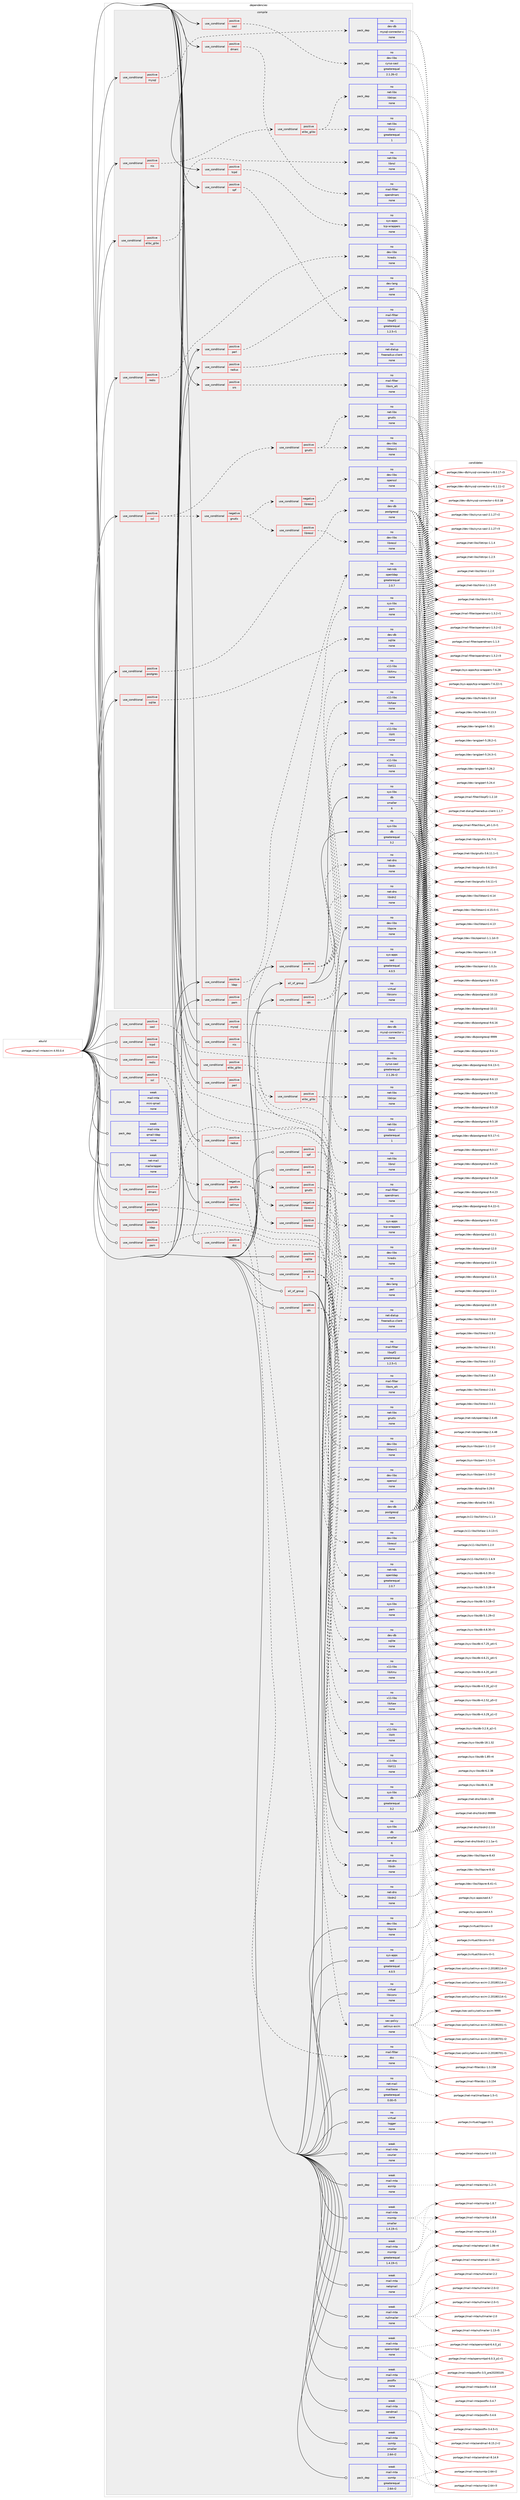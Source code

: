 digraph prolog {

# *************
# Graph options
# *************

newrank=true;
concentrate=true;
compound=true;
graph [rankdir=LR,fontname=Helvetica,fontsize=10,ranksep=1.5];#, ranksep=2.5, nodesep=0.2];
edge  [arrowhead=vee];
node  [fontname=Helvetica,fontsize=10];

# **********
# The ebuild
# **********

subgraph cluster_leftcol {
color=gray;
rank=same;
label=<<i>ebuild</i>>;
id [label="portage://mail-mta/exim-4.93.0.4", color=red, width=4, href="../mail-mta/exim-4.93.0.4.svg"];
}

# ****************
# The dependencies
# ****************

subgraph cluster_midcol {
color=gray;
label=<<i>dependencies</i>>;
subgraph cluster_compile {
fillcolor="#eeeeee";
style=filled;
label=<<i>compile</i>>;
subgraph all176 {
dependency232177 [label=<<TABLE BORDER="0" CELLBORDER="1" CELLSPACING="0" CELLPADDING="4"><TR><TD CELLPADDING="10">all_of_group</TD></TR></TABLE>>, shape=none, color=red];subgraph pack175619 {
dependency232178 [label=<<TABLE BORDER="0" CELLBORDER="1" CELLSPACING="0" CELLPADDING="4" WIDTH="220"><TR><TD ROWSPAN="6" CELLPADDING="30">pack_dep</TD></TR><TR><TD WIDTH="110">no</TD></TR><TR><TD>sys-libs</TD></TR><TR><TD>db</TD></TR><TR><TD>greaterequal</TD></TR><TR><TD>3.2</TD></TR></TABLE>>, shape=none, color=blue];
}
dependency232177:e -> dependency232178:w [weight=20,style="solid",arrowhead="inv"];
subgraph pack175620 {
dependency232179 [label=<<TABLE BORDER="0" CELLBORDER="1" CELLSPACING="0" CELLPADDING="4" WIDTH="220"><TR><TD ROWSPAN="6" CELLPADDING="30">pack_dep</TD></TR><TR><TD WIDTH="110">no</TD></TR><TR><TD>sys-libs</TD></TR><TR><TD>db</TD></TR><TR><TD>smaller</TD></TR><TR><TD>6</TD></TR></TABLE>>, shape=none, color=blue];
}
dependency232177:e -> dependency232179:w [weight=20,style="solid",arrowhead="inv"];
}
id:e -> dependency232177:w [weight=20,style="solid",arrowhead="vee"];
subgraph cond53007 {
dependency232180 [label=<<TABLE BORDER="0" CELLBORDER="1" CELLSPACING="0" CELLPADDING="4"><TR><TD ROWSPAN="3" CELLPADDING="10">use_conditional</TD></TR><TR><TD>positive</TD></TR><TR><TD>X</TD></TR></TABLE>>, shape=none, color=red];
subgraph pack175621 {
dependency232181 [label=<<TABLE BORDER="0" CELLBORDER="1" CELLSPACING="0" CELLPADDING="4" WIDTH="220"><TR><TD ROWSPAN="6" CELLPADDING="30">pack_dep</TD></TR><TR><TD WIDTH="110">no</TD></TR><TR><TD>x11-libs</TD></TR><TR><TD>libX11</TD></TR><TR><TD>none</TD></TR><TR><TD></TD></TR></TABLE>>, shape=none, color=blue];
}
dependency232180:e -> dependency232181:w [weight=20,style="dashed",arrowhead="vee"];
subgraph pack175622 {
dependency232182 [label=<<TABLE BORDER="0" CELLBORDER="1" CELLSPACING="0" CELLPADDING="4" WIDTH="220"><TR><TD ROWSPAN="6" CELLPADDING="30">pack_dep</TD></TR><TR><TD WIDTH="110">no</TD></TR><TR><TD>x11-libs</TD></TR><TR><TD>libXmu</TD></TR><TR><TD>none</TD></TR><TR><TD></TD></TR></TABLE>>, shape=none, color=blue];
}
dependency232180:e -> dependency232182:w [weight=20,style="dashed",arrowhead="vee"];
subgraph pack175623 {
dependency232183 [label=<<TABLE BORDER="0" CELLBORDER="1" CELLSPACING="0" CELLPADDING="4" WIDTH="220"><TR><TD ROWSPAN="6" CELLPADDING="30">pack_dep</TD></TR><TR><TD WIDTH="110">no</TD></TR><TR><TD>x11-libs</TD></TR><TR><TD>libXt</TD></TR><TR><TD>none</TD></TR><TR><TD></TD></TR></TABLE>>, shape=none, color=blue];
}
dependency232180:e -> dependency232183:w [weight=20,style="dashed",arrowhead="vee"];
subgraph pack175624 {
dependency232184 [label=<<TABLE BORDER="0" CELLBORDER="1" CELLSPACING="0" CELLPADDING="4" WIDTH="220"><TR><TD ROWSPAN="6" CELLPADDING="30">pack_dep</TD></TR><TR><TD WIDTH="110">no</TD></TR><TR><TD>x11-libs</TD></TR><TR><TD>libXaw</TD></TR><TR><TD>none</TD></TR><TR><TD></TD></TR></TABLE>>, shape=none, color=blue];
}
dependency232180:e -> dependency232184:w [weight=20,style="dashed",arrowhead="vee"];
}
id:e -> dependency232180:w [weight=20,style="solid",arrowhead="vee"];
subgraph cond53008 {
dependency232185 [label=<<TABLE BORDER="0" CELLBORDER="1" CELLSPACING="0" CELLPADDING="4"><TR><TD ROWSPAN="3" CELLPADDING="10">use_conditional</TD></TR><TR><TD>positive</TD></TR><TR><TD>dmarc</TD></TR></TABLE>>, shape=none, color=red];
subgraph pack175625 {
dependency232186 [label=<<TABLE BORDER="0" CELLBORDER="1" CELLSPACING="0" CELLPADDING="4" WIDTH="220"><TR><TD ROWSPAN="6" CELLPADDING="30">pack_dep</TD></TR><TR><TD WIDTH="110">no</TD></TR><TR><TD>mail-filter</TD></TR><TR><TD>opendmarc</TD></TR><TR><TD>none</TD></TR><TR><TD></TD></TR></TABLE>>, shape=none, color=blue];
}
dependency232185:e -> dependency232186:w [weight=20,style="dashed",arrowhead="vee"];
}
id:e -> dependency232185:w [weight=20,style="solid",arrowhead="vee"];
subgraph cond53009 {
dependency232187 [label=<<TABLE BORDER="0" CELLBORDER="1" CELLSPACING="0" CELLPADDING="4"><TR><TD ROWSPAN="3" CELLPADDING="10">use_conditional</TD></TR><TR><TD>positive</TD></TR><TR><TD>elibc_glibc</TD></TR></TABLE>>, shape=none, color=red];
subgraph pack175626 {
dependency232188 [label=<<TABLE BORDER="0" CELLBORDER="1" CELLSPACING="0" CELLPADDING="4" WIDTH="220"><TR><TD ROWSPAN="6" CELLPADDING="30">pack_dep</TD></TR><TR><TD WIDTH="110">no</TD></TR><TR><TD>net-libs</TD></TR><TR><TD>libnsl</TD></TR><TR><TD>none</TD></TR><TR><TD></TD></TR></TABLE>>, shape=none, color=blue];
}
dependency232187:e -> dependency232188:w [weight=20,style="dashed",arrowhead="vee"];
}
id:e -> dependency232187:w [weight=20,style="solid",arrowhead="vee"];
subgraph cond53010 {
dependency232189 [label=<<TABLE BORDER="0" CELLBORDER="1" CELLSPACING="0" CELLPADDING="4"><TR><TD ROWSPAN="3" CELLPADDING="10">use_conditional</TD></TR><TR><TD>positive</TD></TR><TR><TD>idn</TD></TR></TABLE>>, shape=none, color=red];
subgraph pack175627 {
dependency232190 [label=<<TABLE BORDER="0" CELLBORDER="1" CELLSPACING="0" CELLPADDING="4" WIDTH="220"><TR><TD ROWSPAN="6" CELLPADDING="30">pack_dep</TD></TR><TR><TD WIDTH="110">no</TD></TR><TR><TD>net-dns</TD></TR><TR><TD>libidn</TD></TR><TR><TD>none</TD></TR><TR><TD></TD></TR></TABLE>>, shape=none, color=blue];
}
dependency232189:e -> dependency232190:w [weight=20,style="dashed",arrowhead="vee"];
subgraph pack175628 {
dependency232191 [label=<<TABLE BORDER="0" CELLBORDER="1" CELLSPACING="0" CELLPADDING="4" WIDTH="220"><TR><TD ROWSPAN="6" CELLPADDING="30">pack_dep</TD></TR><TR><TD WIDTH="110">no</TD></TR><TR><TD>net-dns</TD></TR><TR><TD>libidn2</TD></TR><TR><TD>none</TD></TR><TR><TD></TD></TR></TABLE>>, shape=none, color=blue];
}
dependency232189:e -> dependency232191:w [weight=20,style="dashed",arrowhead="vee"];
}
id:e -> dependency232189:w [weight=20,style="solid",arrowhead="vee"];
subgraph cond53011 {
dependency232192 [label=<<TABLE BORDER="0" CELLBORDER="1" CELLSPACING="0" CELLPADDING="4"><TR><TD ROWSPAN="3" CELLPADDING="10">use_conditional</TD></TR><TR><TD>positive</TD></TR><TR><TD>ldap</TD></TR></TABLE>>, shape=none, color=red];
subgraph pack175629 {
dependency232193 [label=<<TABLE BORDER="0" CELLBORDER="1" CELLSPACING="0" CELLPADDING="4" WIDTH="220"><TR><TD ROWSPAN="6" CELLPADDING="30">pack_dep</TD></TR><TR><TD WIDTH="110">no</TD></TR><TR><TD>net-nds</TD></TR><TR><TD>openldap</TD></TR><TR><TD>greaterequal</TD></TR><TR><TD>2.0.7</TD></TR></TABLE>>, shape=none, color=blue];
}
dependency232192:e -> dependency232193:w [weight=20,style="dashed",arrowhead="vee"];
}
id:e -> dependency232192:w [weight=20,style="solid",arrowhead="vee"];
subgraph cond53012 {
dependency232194 [label=<<TABLE BORDER="0" CELLBORDER="1" CELLSPACING="0" CELLPADDING="4"><TR><TD ROWSPAN="3" CELLPADDING="10">use_conditional</TD></TR><TR><TD>positive</TD></TR><TR><TD>mysql</TD></TR></TABLE>>, shape=none, color=red];
subgraph pack175630 {
dependency232195 [label=<<TABLE BORDER="0" CELLBORDER="1" CELLSPACING="0" CELLPADDING="4" WIDTH="220"><TR><TD ROWSPAN="6" CELLPADDING="30">pack_dep</TD></TR><TR><TD WIDTH="110">no</TD></TR><TR><TD>dev-db</TD></TR><TR><TD>mysql-connector-c</TD></TR><TR><TD>none</TD></TR><TR><TD></TD></TR></TABLE>>, shape=none, color=blue];
}
dependency232194:e -> dependency232195:w [weight=20,style="dashed",arrowhead="vee"];
}
id:e -> dependency232194:w [weight=20,style="solid",arrowhead="vee"];
subgraph cond53013 {
dependency232196 [label=<<TABLE BORDER="0" CELLBORDER="1" CELLSPACING="0" CELLPADDING="4"><TR><TD ROWSPAN="3" CELLPADDING="10">use_conditional</TD></TR><TR><TD>positive</TD></TR><TR><TD>nis</TD></TR></TABLE>>, shape=none, color=red];
subgraph cond53014 {
dependency232197 [label=<<TABLE BORDER="0" CELLBORDER="1" CELLSPACING="0" CELLPADDING="4"><TR><TD ROWSPAN="3" CELLPADDING="10">use_conditional</TD></TR><TR><TD>positive</TD></TR><TR><TD>elibc_glibc</TD></TR></TABLE>>, shape=none, color=red];
subgraph pack175631 {
dependency232198 [label=<<TABLE BORDER="0" CELLBORDER="1" CELLSPACING="0" CELLPADDING="4" WIDTH="220"><TR><TD ROWSPAN="6" CELLPADDING="30">pack_dep</TD></TR><TR><TD WIDTH="110">no</TD></TR><TR><TD>net-libs</TD></TR><TR><TD>libtirpc</TD></TR><TR><TD>none</TD></TR><TR><TD></TD></TR></TABLE>>, shape=none, color=blue];
}
dependency232197:e -> dependency232198:w [weight=20,style="dashed",arrowhead="vee"];
subgraph pack175632 {
dependency232199 [label=<<TABLE BORDER="0" CELLBORDER="1" CELLSPACING="0" CELLPADDING="4" WIDTH="220"><TR><TD ROWSPAN="6" CELLPADDING="30">pack_dep</TD></TR><TR><TD WIDTH="110">no</TD></TR><TR><TD>net-libs</TD></TR><TR><TD>libnsl</TD></TR><TR><TD>greaterequal</TD></TR><TR><TD>1</TD></TR></TABLE>>, shape=none, color=blue];
}
dependency232197:e -> dependency232199:w [weight=20,style="dashed",arrowhead="vee"];
}
dependency232196:e -> dependency232197:w [weight=20,style="dashed",arrowhead="vee"];
}
id:e -> dependency232196:w [weight=20,style="solid",arrowhead="vee"];
subgraph cond53015 {
dependency232200 [label=<<TABLE BORDER="0" CELLBORDER="1" CELLSPACING="0" CELLPADDING="4"><TR><TD ROWSPAN="3" CELLPADDING="10">use_conditional</TD></TR><TR><TD>positive</TD></TR><TR><TD>pam</TD></TR></TABLE>>, shape=none, color=red];
subgraph pack175633 {
dependency232201 [label=<<TABLE BORDER="0" CELLBORDER="1" CELLSPACING="0" CELLPADDING="4" WIDTH="220"><TR><TD ROWSPAN="6" CELLPADDING="30">pack_dep</TD></TR><TR><TD WIDTH="110">no</TD></TR><TR><TD>sys-libs</TD></TR><TR><TD>pam</TD></TR><TR><TD>none</TD></TR><TR><TD></TD></TR></TABLE>>, shape=none, color=blue];
}
dependency232200:e -> dependency232201:w [weight=20,style="dashed",arrowhead="vee"];
}
id:e -> dependency232200:w [weight=20,style="solid",arrowhead="vee"];
subgraph cond53016 {
dependency232202 [label=<<TABLE BORDER="0" CELLBORDER="1" CELLSPACING="0" CELLPADDING="4"><TR><TD ROWSPAN="3" CELLPADDING="10">use_conditional</TD></TR><TR><TD>positive</TD></TR><TR><TD>perl</TD></TR></TABLE>>, shape=none, color=red];
subgraph pack175634 {
dependency232203 [label=<<TABLE BORDER="0" CELLBORDER="1" CELLSPACING="0" CELLPADDING="4" WIDTH="220"><TR><TD ROWSPAN="6" CELLPADDING="30">pack_dep</TD></TR><TR><TD WIDTH="110">no</TD></TR><TR><TD>dev-lang</TD></TR><TR><TD>perl</TD></TR><TR><TD>none</TD></TR><TR><TD></TD></TR></TABLE>>, shape=none, color=blue];
}
dependency232202:e -> dependency232203:w [weight=20,style="dashed",arrowhead="vee"];
}
id:e -> dependency232202:w [weight=20,style="solid",arrowhead="vee"];
subgraph cond53017 {
dependency232204 [label=<<TABLE BORDER="0" CELLBORDER="1" CELLSPACING="0" CELLPADDING="4"><TR><TD ROWSPAN="3" CELLPADDING="10">use_conditional</TD></TR><TR><TD>positive</TD></TR><TR><TD>postgres</TD></TR></TABLE>>, shape=none, color=red];
subgraph pack175635 {
dependency232205 [label=<<TABLE BORDER="0" CELLBORDER="1" CELLSPACING="0" CELLPADDING="4" WIDTH="220"><TR><TD ROWSPAN="6" CELLPADDING="30">pack_dep</TD></TR><TR><TD WIDTH="110">no</TD></TR><TR><TD>dev-db</TD></TR><TR><TD>postgresql</TD></TR><TR><TD>none</TD></TR><TR><TD></TD></TR></TABLE>>, shape=none, color=blue];
}
dependency232204:e -> dependency232205:w [weight=20,style="dashed",arrowhead="vee"];
}
id:e -> dependency232204:w [weight=20,style="solid",arrowhead="vee"];
subgraph cond53018 {
dependency232206 [label=<<TABLE BORDER="0" CELLBORDER="1" CELLSPACING="0" CELLPADDING="4"><TR><TD ROWSPAN="3" CELLPADDING="10">use_conditional</TD></TR><TR><TD>positive</TD></TR><TR><TD>radius</TD></TR></TABLE>>, shape=none, color=red];
subgraph pack175636 {
dependency232207 [label=<<TABLE BORDER="0" CELLBORDER="1" CELLSPACING="0" CELLPADDING="4" WIDTH="220"><TR><TD ROWSPAN="6" CELLPADDING="30">pack_dep</TD></TR><TR><TD WIDTH="110">no</TD></TR><TR><TD>net-dialup</TD></TR><TR><TD>freeradius-client</TD></TR><TR><TD>none</TD></TR><TR><TD></TD></TR></TABLE>>, shape=none, color=blue];
}
dependency232206:e -> dependency232207:w [weight=20,style="dashed",arrowhead="vee"];
}
id:e -> dependency232206:w [weight=20,style="solid",arrowhead="vee"];
subgraph cond53019 {
dependency232208 [label=<<TABLE BORDER="0" CELLBORDER="1" CELLSPACING="0" CELLPADDING="4"><TR><TD ROWSPAN="3" CELLPADDING="10">use_conditional</TD></TR><TR><TD>positive</TD></TR><TR><TD>redis</TD></TR></TABLE>>, shape=none, color=red];
subgraph pack175637 {
dependency232209 [label=<<TABLE BORDER="0" CELLBORDER="1" CELLSPACING="0" CELLPADDING="4" WIDTH="220"><TR><TD ROWSPAN="6" CELLPADDING="30">pack_dep</TD></TR><TR><TD WIDTH="110">no</TD></TR><TR><TD>dev-libs</TD></TR><TR><TD>hiredis</TD></TR><TR><TD>none</TD></TR><TR><TD></TD></TR></TABLE>>, shape=none, color=blue];
}
dependency232208:e -> dependency232209:w [weight=20,style="dashed",arrowhead="vee"];
}
id:e -> dependency232208:w [weight=20,style="solid",arrowhead="vee"];
subgraph cond53020 {
dependency232210 [label=<<TABLE BORDER="0" CELLBORDER="1" CELLSPACING="0" CELLPADDING="4"><TR><TD ROWSPAN="3" CELLPADDING="10">use_conditional</TD></TR><TR><TD>positive</TD></TR><TR><TD>sasl</TD></TR></TABLE>>, shape=none, color=red];
subgraph pack175638 {
dependency232211 [label=<<TABLE BORDER="0" CELLBORDER="1" CELLSPACING="0" CELLPADDING="4" WIDTH="220"><TR><TD ROWSPAN="6" CELLPADDING="30">pack_dep</TD></TR><TR><TD WIDTH="110">no</TD></TR><TR><TD>dev-libs</TD></TR><TR><TD>cyrus-sasl</TD></TR><TR><TD>greaterequal</TD></TR><TR><TD>2.1.26-r2</TD></TR></TABLE>>, shape=none, color=blue];
}
dependency232210:e -> dependency232211:w [weight=20,style="dashed",arrowhead="vee"];
}
id:e -> dependency232210:w [weight=20,style="solid",arrowhead="vee"];
subgraph cond53021 {
dependency232212 [label=<<TABLE BORDER="0" CELLBORDER="1" CELLSPACING="0" CELLPADDING="4"><TR><TD ROWSPAN="3" CELLPADDING="10">use_conditional</TD></TR><TR><TD>positive</TD></TR><TR><TD>spf</TD></TR></TABLE>>, shape=none, color=red];
subgraph pack175639 {
dependency232213 [label=<<TABLE BORDER="0" CELLBORDER="1" CELLSPACING="0" CELLPADDING="4" WIDTH="220"><TR><TD ROWSPAN="6" CELLPADDING="30">pack_dep</TD></TR><TR><TD WIDTH="110">no</TD></TR><TR><TD>mail-filter</TD></TR><TR><TD>libspf2</TD></TR><TR><TD>greaterequal</TD></TR><TR><TD>1.2.5-r1</TD></TR></TABLE>>, shape=none, color=blue];
}
dependency232212:e -> dependency232213:w [weight=20,style="dashed",arrowhead="vee"];
}
id:e -> dependency232212:w [weight=20,style="solid",arrowhead="vee"];
subgraph cond53022 {
dependency232214 [label=<<TABLE BORDER="0" CELLBORDER="1" CELLSPACING="0" CELLPADDING="4"><TR><TD ROWSPAN="3" CELLPADDING="10">use_conditional</TD></TR><TR><TD>positive</TD></TR><TR><TD>sqlite</TD></TR></TABLE>>, shape=none, color=red];
subgraph pack175640 {
dependency232215 [label=<<TABLE BORDER="0" CELLBORDER="1" CELLSPACING="0" CELLPADDING="4" WIDTH="220"><TR><TD ROWSPAN="6" CELLPADDING="30">pack_dep</TD></TR><TR><TD WIDTH="110">no</TD></TR><TR><TD>dev-db</TD></TR><TR><TD>sqlite</TD></TR><TR><TD>none</TD></TR><TR><TD></TD></TR></TABLE>>, shape=none, color=blue];
}
dependency232214:e -> dependency232215:w [weight=20,style="dashed",arrowhead="vee"];
}
id:e -> dependency232214:w [weight=20,style="solid",arrowhead="vee"];
subgraph cond53023 {
dependency232216 [label=<<TABLE BORDER="0" CELLBORDER="1" CELLSPACING="0" CELLPADDING="4"><TR><TD ROWSPAN="3" CELLPADDING="10">use_conditional</TD></TR><TR><TD>positive</TD></TR><TR><TD>srs</TD></TR></TABLE>>, shape=none, color=red];
subgraph pack175641 {
dependency232217 [label=<<TABLE BORDER="0" CELLBORDER="1" CELLSPACING="0" CELLPADDING="4" WIDTH="220"><TR><TD ROWSPAN="6" CELLPADDING="30">pack_dep</TD></TR><TR><TD WIDTH="110">no</TD></TR><TR><TD>mail-filter</TD></TR><TR><TD>libsrs_alt</TD></TR><TR><TD>none</TD></TR><TR><TD></TD></TR></TABLE>>, shape=none, color=blue];
}
dependency232216:e -> dependency232217:w [weight=20,style="dashed",arrowhead="vee"];
}
id:e -> dependency232216:w [weight=20,style="solid",arrowhead="vee"];
subgraph cond53024 {
dependency232218 [label=<<TABLE BORDER="0" CELLBORDER="1" CELLSPACING="0" CELLPADDING="4"><TR><TD ROWSPAN="3" CELLPADDING="10">use_conditional</TD></TR><TR><TD>positive</TD></TR><TR><TD>ssl</TD></TR></TABLE>>, shape=none, color=red];
subgraph cond53025 {
dependency232219 [label=<<TABLE BORDER="0" CELLBORDER="1" CELLSPACING="0" CELLPADDING="4"><TR><TD ROWSPAN="3" CELLPADDING="10">use_conditional</TD></TR><TR><TD>positive</TD></TR><TR><TD>gnutls</TD></TR></TABLE>>, shape=none, color=red];
subgraph pack175642 {
dependency232220 [label=<<TABLE BORDER="0" CELLBORDER="1" CELLSPACING="0" CELLPADDING="4" WIDTH="220"><TR><TD ROWSPAN="6" CELLPADDING="30">pack_dep</TD></TR><TR><TD WIDTH="110">no</TD></TR><TR><TD>net-libs</TD></TR><TR><TD>gnutls</TD></TR><TR><TD>none</TD></TR><TR><TD></TD></TR></TABLE>>, shape=none, color=blue];
}
dependency232219:e -> dependency232220:w [weight=20,style="dashed",arrowhead="vee"];
subgraph pack175643 {
dependency232221 [label=<<TABLE BORDER="0" CELLBORDER="1" CELLSPACING="0" CELLPADDING="4" WIDTH="220"><TR><TD ROWSPAN="6" CELLPADDING="30">pack_dep</TD></TR><TR><TD WIDTH="110">no</TD></TR><TR><TD>dev-libs</TD></TR><TR><TD>libtasn1</TD></TR><TR><TD>none</TD></TR><TR><TD></TD></TR></TABLE>>, shape=none, color=blue];
}
dependency232219:e -> dependency232221:w [weight=20,style="dashed",arrowhead="vee"];
}
dependency232218:e -> dependency232219:w [weight=20,style="dashed",arrowhead="vee"];
subgraph cond53026 {
dependency232222 [label=<<TABLE BORDER="0" CELLBORDER="1" CELLSPACING="0" CELLPADDING="4"><TR><TD ROWSPAN="3" CELLPADDING="10">use_conditional</TD></TR><TR><TD>negative</TD></TR><TR><TD>gnutls</TD></TR></TABLE>>, shape=none, color=red];
subgraph cond53027 {
dependency232223 [label=<<TABLE BORDER="0" CELLBORDER="1" CELLSPACING="0" CELLPADDING="4"><TR><TD ROWSPAN="3" CELLPADDING="10">use_conditional</TD></TR><TR><TD>negative</TD></TR><TR><TD>libressl</TD></TR></TABLE>>, shape=none, color=red];
subgraph pack175644 {
dependency232224 [label=<<TABLE BORDER="0" CELLBORDER="1" CELLSPACING="0" CELLPADDING="4" WIDTH="220"><TR><TD ROWSPAN="6" CELLPADDING="30">pack_dep</TD></TR><TR><TD WIDTH="110">no</TD></TR><TR><TD>dev-libs</TD></TR><TR><TD>openssl</TD></TR><TR><TD>none</TD></TR><TR><TD></TD></TR></TABLE>>, shape=none, color=blue];
}
dependency232223:e -> dependency232224:w [weight=20,style="dashed",arrowhead="vee"];
}
dependency232222:e -> dependency232223:w [weight=20,style="dashed",arrowhead="vee"];
subgraph cond53028 {
dependency232225 [label=<<TABLE BORDER="0" CELLBORDER="1" CELLSPACING="0" CELLPADDING="4"><TR><TD ROWSPAN="3" CELLPADDING="10">use_conditional</TD></TR><TR><TD>positive</TD></TR><TR><TD>libressl</TD></TR></TABLE>>, shape=none, color=red];
subgraph pack175645 {
dependency232226 [label=<<TABLE BORDER="0" CELLBORDER="1" CELLSPACING="0" CELLPADDING="4" WIDTH="220"><TR><TD ROWSPAN="6" CELLPADDING="30">pack_dep</TD></TR><TR><TD WIDTH="110">no</TD></TR><TR><TD>dev-libs</TD></TR><TR><TD>libressl</TD></TR><TR><TD>none</TD></TR><TR><TD></TD></TR></TABLE>>, shape=none, color=blue];
}
dependency232225:e -> dependency232226:w [weight=20,style="dashed",arrowhead="vee"];
}
dependency232222:e -> dependency232225:w [weight=20,style="dashed",arrowhead="vee"];
}
dependency232218:e -> dependency232222:w [weight=20,style="dashed",arrowhead="vee"];
}
id:e -> dependency232218:w [weight=20,style="solid",arrowhead="vee"];
subgraph cond53029 {
dependency232227 [label=<<TABLE BORDER="0" CELLBORDER="1" CELLSPACING="0" CELLPADDING="4"><TR><TD ROWSPAN="3" CELLPADDING="10">use_conditional</TD></TR><TR><TD>positive</TD></TR><TR><TD>tcpd</TD></TR></TABLE>>, shape=none, color=red];
subgraph pack175646 {
dependency232228 [label=<<TABLE BORDER="0" CELLBORDER="1" CELLSPACING="0" CELLPADDING="4" WIDTH="220"><TR><TD ROWSPAN="6" CELLPADDING="30">pack_dep</TD></TR><TR><TD WIDTH="110">no</TD></TR><TR><TD>sys-apps</TD></TR><TR><TD>tcp-wrappers</TD></TR><TR><TD>none</TD></TR><TR><TD></TD></TR></TABLE>>, shape=none, color=blue];
}
dependency232227:e -> dependency232228:w [weight=20,style="dashed",arrowhead="vee"];
}
id:e -> dependency232227:w [weight=20,style="solid",arrowhead="vee"];
subgraph pack175647 {
dependency232229 [label=<<TABLE BORDER="0" CELLBORDER="1" CELLSPACING="0" CELLPADDING="4" WIDTH="220"><TR><TD ROWSPAN="6" CELLPADDING="30">pack_dep</TD></TR><TR><TD WIDTH="110">no</TD></TR><TR><TD>dev-libs</TD></TR><TR><TD>libpcre</TD></TR><TR><TD>none</TD></TR><TR><TD></TD></TR></TABLE>>, shape=none, color=blue];
}
id:e -> dependency232229:w [weight=20,style="solid",arrowhead="vee"];
subgraph pack175648 {
dependency232230 [label=<<TABLE BORDER="0" CELLBORDER="1" CELLSPACING="0" CELLPADDING="4" WIDTH="220"><TR><TD ROWSPAN="6" CELLPADDING="30">pack_dep</TD></TR><TR><TD WIDTH="110">no</TD></TR><TR><TD>sys-apps</TD></TR><TR><TD>sed</TD></TR><TR><TD>greaterequal</TD></TR><TR><TD>4.0.5</TD></TR></TABLE>>, shape=none, color=blue];
}
id:e -> dependency232230:w [weight=20,style="solid",arrowhead="vee"];
subgraph pack175649 {
dependency232231 [label=<<TABLE BORDER="0" CELLBORDER="1" CELLSPACING="0" CELLPADDING="4" WIDTH="220"><TR><TD ROWSPAN="6" CELLPADDING="30">pack_dep</TD></TR><TR><TD WIDTH="110">no</TD></TR><TR><TD>virtual</TD></TR><TR><TD>libiconv</TD></TR><TR><TD>none</TD></TR><TR><TD></TD></TR></TABLE>>, shape=none, color=blue];
}
id:e -> dependency232231:w [weight=20,style="solid",arrowhead="vee"];
}
subgraph cluster_compileandrun {
fillcolor="#eeeeee";
style=filled;
label=<<i>compile and run</i>>;
}
subgraph cluster_run {
fillcolor="#eeeeee";
style=filled;
label=<<i>run</i>>;
subgraph all177 {
dependency232232 [label=<<TABLE BORDER="0" CELLBORDER="1" CELLSPACING="0" CELLPADDING="4"><TR><TD CELLPADDING="10">all_of_group</TD></TR></TABLE>>, shape=none, color=red];subgraph pack175650 {
dependency232233 [label=<<TABLE BORDER="0" CELLBORDER="1" CELLSPACING="0" CELLPADDING="4" WIDTH="220"><TR><TD ROWSPAN="6" CELLPADDING="30">pack_dep</TD></TR><TR><TD WIDTH="110">no</TD></TR><TR><TD>sys-libs</TD></TR><TR><TD>db</TD></TR><TR><TD>greaterequal</TD></TR><TR><TD>3.2</TD></TR></TABLE>>, shape=none, color=blue];
}
dependency232232:e -> dependency232233:w [weight=20,style="solid",arrowhead="inv"];
subgraph pack175651 {
dependency232234 [label=<<TABLE BORDER="0" CELLBORDER="1" CELLSPACING="0" CELLPADDING="4" WIDTH="220"><TR><TD ROWSPAN="6" CELLPADDING="30">pack_dep</TD></TR><TR><TD WIDTH="110">no</TD></TR><TR><TD>sys-libs</TD></TR><TR><TD>db</TD></TR><TR><TD>smaller</TD></TR><TR><TD>6</TD></TR></TABLE>>, shape=none, color=blue];
}
dependency232232:e -> dependency232234:w [weight=20,style="solid",arrowhead="inv"];
}
id:e -> dependency232232:w [weight=20,style="solid",arrowhead="odot"];
subgraph cond53030 {
dependency232235 [label=<<TABLE BORDER="0" CELLBORDER="1" CELLSPACING="0" CELLPADDING="4"><TR><TD ROWSPAN="3" CELLPADDING="10">use_conditional</TD></TR><TR><TD>positive</TD></TR><TR><TD>X</TD></TR></TABLE>>, shape=none, color=red];
subgraph pack175652 {
dependency232236 [label=<<TABLE BORDER="0" CELLBORDER="1" CELLSPACING="0" CELLPADDING="4" WIDTH="220"><TR><TD ROWSPAN="6" CELLPADDING="30">pack_dep</TD></TR><TR><TD WIDTH="110">no</TD></TR><TR><TD>x11-libs</TD></TR><TR><TD>libX11</TD></TR><TR><TD>none</TD></TR><TR><TD></TD></TR></TABLE>>, shape=none, color=blue];
}
dependency232235:e -> dependency232236:w [weight=20,style="dashed",arrowhead="vee"];
subgraph pack175653 {
dependency232237 [label=<<TABLE BORDER="0" CELLBORDER="1" CELLSPACING="0" CELLPADDING="4" WIDTH="220"><TR><TD ROWSPAN="6" CELLPADDING="30">pack_dep</TD></TR><TR><TD WIDTH="110">no</TD></TR><TR><TD>x11-libs</TD></TR><TR><TD>libXmu</TD></TR><TR><TD>none</TD></TR><TR><TD></TD></TR></TABLE>>, shape=none, color=blue];
}
dependency232235:e -> dependency232237:w [weight=20,style="dashed",arrowhead="vee"];
subgraph pack175654 {
dependency232238 [label=<<TABLE BORDER="0" CELLBORDER="1" CELLSPACING="0" CELLPADDING="4" WIDTH="220"><TR><TD ROWSPAN="6" CELLPADDING="30">pack_dep</TD></TR><TR><TD WIDTH="110">no</TD></TR><TR><TD>x11-libs</TD></TR><TR><TD>libXt</TD></TR><TR><TD>none</TD></TR><TR><TD></TD></TR></TABLE>>, shape=none, color=blue];
}
dependency232235:e -> dependency232238:w [weight=20,style="dashed",arrowhead="vee"];
subgraph pack175655 {
dependency232239 [label=<<TABLE BORDER="0" CELLBORDER="1" CELLSPACING="0" CELLPADDING="4" WIDTH="220"><TR><TD ROWSPAN="6" CELLPADDING="30">pack_dep</TD></TR><TR><TD WIDTH="110">no</TD></TR><TR><TD>x11-libs</TD></TR><TR><TD>libXaw</TD></TR><TR><TD>none</TD></TR><TR><TD></TD></TR></TABLE>>, shape=none, color=blue];
}
dependency232235:e -> dependency232239:w [weight=20,style="dashed",arrowhead="vee"];
}
id:e -> dependency232235:w [weight=20,style="solid",arrowhead="odot"];
subgraph cond53031 {
dependency232240 [label=<<TABLE BORDER="0" CELLBORDER="1" CELLSPACING="0" CELLPADDING="4"><TR><TD ROWSPAN="3" CELLPADDING="10">use_conditional</TD></TR><TR><TD>positive</TD></TR><TR><TD>dcc</TD></TR></TABLE>>, shape=none, color=red];
subgraph pack175656 {
dependency232241 [label=<<TABLE BORDER="0" CELLBORDER="1" CELLSPACING="0" CELLPADDING="4" WIDTH="220"><TR><TD ROWSPAN="6" CELLPADDING="30">pack_dep</TD></TR><TR><TD WIDTH="110">no</TD></TR><TR><TD>mail-filter</TD></TR><TR><TD>dcc</TD></TR><TR><TD>none</TD></TR><TR><TD></TD></TR></TABLE>>, shape=none, color=blue];
}
dependency232240:e -> dependency232241:w [weight=20,style="dashed",arrowhead="vee"];
}
id:e -> dependency232240:w [weight=20,style="solid",arrowhead="odot"];
subgraph cond53032 {
dependency232242 [label=<<TABLE BORDER="0" CELLBORDER="1" CELLSPACING="0" CELLPADDING="4"><TR><TD ROWSPAN="3" CELLPADDING="10">use_conditional</TD></TR><TR><TD>positive</TD></TR><TR><TD>dmarc</TD></TR></TABLE>>, shape=none, color=red];
subgraph pack175657 {
dependency232243 [label=<<TABLE BORDER="0" CELLBORDER="1" CELLSPACING="0" CELLPADDING="4" WIDTH="220"><TR><TD ROWSPAN="6" CELLPADDING="30">pack_dep</TD></TR><TR><TD WIDTH="110">no</TD></TR><TR><TD>mail-filter</TD></TR><TR><TD>opendmarc</TD></TR><TR><TD>none</TD></TR><TR><TD></TD></TR></TABLE>>, shape=none, color=blue];
}
dependency232242:e -> dependency232243:w [weight=20,style="dashed",arrowhead="vee"];
}
id:e -> dependency232242:w [weight=20,style="solid",arrowhead="odot"];
subgraph cond53033 {
dependency232244 [label=<<TABLE BORDER="0" CELLBORDER="1" CELLSPACING="0" CELLPADDING="4"><TR><TD ROWSPAN="3" CELLPADDING="10">use_conditional</TD></TR><TR><TD>positive</TD></TR><TR><TD>elibc_glibc</TD></TR></TABLE>>, shape=none, color=red];
subgraph pack175658 {
dependency232245 [label=<<TABLE BORDER="0" CELLBORDER="1" CELLSPACING="0" CELLPADDING="4" WIDTH="220"><TR><TD ROWSPAN="6" CELLPADDING="30">pack_dep</TD></TR><TR><TD WIDTH="110">no</TD></TR><TR><TD>net-libs</TD></TR><TR><TD>libnsl</TD></TR><TR><TD>none</TD></TR><TR><TD></TD></TR></TABLE>>, shape=none, color=blue];
}
dependency232244:e -> dependency232245:w [weight=20,style="dashed",arrowhead="vee"];
}
id:e -> dependency232244:w [weight=20,style="solid",arrowhead="odot"];
subgraph cond53034 {
dependency232246 [label=<<TABLE BORDER="0" CELLBORDER="1" CELLSPACING="0" CELLPADDING="4"><TR><TD ROWSPAN="3" CELLPADDING="10">use_conditional</TD></TR><TR><TD>positive</TD></TR><TR><TD>idn</TD></TR></TABLE>>, shape=none, color=red];
subgraph pack175659 {
dependency232247 [label=<<TABLE BORDER="0" CELLBORDER="1" CELLSPACING="0" CELLPADDING="4" WIDTH="220"><TR><TD ROWSPAN="6" CELLPADDING="30">pack_dep</TD></TR><TR><TD WIDTH="110">no</TD></TR><TR><TD>net-dns</TD></TR><TR><TD>libidn</TD></TR><TR><TD>none</TD></TR><TR><TD></TD></TR></TABLE>>, shape=none, color=blue];
}
dependency232246:e -> dependency232247:w [weight=20,style="dashed",arrowhead="vee"];
subgraph pack175660 {
dependency232248 [label=<<TABLE BORDER="0" CELLBORDER="1" CELLSPACING="0" CELLPADDING="4" WIDTH="220"><TR><TD ROWSPAN="6" CELLPADDING="30">pack_dep</TD></TR><TR><TD WIDTH="110">no</TD></TR><TR><TD>net-dns</TD></TR><TR><TD>libidn2</TD></TR><TR><TD>none</TD></TR><TR><TD></TD></TR></TABLE>>, shape=none, color=blue];
}
dependency232246:e -> dependency232248:w [weight=20,style="dashed",arrowhead="vee"];
}
id:e -> dependency232246:w [weight=20,style="solid",arrowhead="odot"];
subgraph cond53035 {
dependency232249 [label=<<TABLE BORDER="0" CELLBORDER="1" CELLSPACING="0" CELLPADDING="4"><TR><TD ROWSPAN="3" CELLPADDING="10">use_conditional</TD></TR><TR><TD>positive</TD></TR><TR><TD>ldap</TD></TR></TABLE>>, shape=none, color=red];
subgraph pack175661 {
dependency232250 [label=<<TABLE BORDER="0" CELLBORDER="1" CELLSPACING="0" CELLPADDING="4" WIDTH="220"><TR><TD ROWSPAN="6" CELLPADDING="30">pack_dep</TD></TR><TR><TD WIDTH="110">no</TD></TR><TR><TD>net-nds</TD></TR><TR><TD>openldap</TD></TR><TR><TD>greaterequal</TD></TR><TR><TD>2.0.7</TD></TR></TABLE>>, shape=none, color=blue];
}
dependency232249:e -> dependency232250:w [weight=20,style="dashed",arrowhead="vee"];
}
id:e -> dependency232249:w [weight=20,style="solid",arrowhead="odot"];
subgraph cond53036 {
dependency232251 [label=<<TABLE BORDER="0" CELLBORDER="1" CELLSPACING="0" CELLPADDING="4"><TR><TD ROWSPAN="3" CELLPADDING="10">use_conditional</TD></TR><TR><TD>positive</TD></TR><TR><TD>mysql</TD></TR></TABLE>>, shape=none, color=red];
subgraph pack175662 {
dependency232252 [label=<<TABLE BORDER="0" CELLBORDER="1" CELLSPACING="0" CELLPADDING="4" WIDTH="220"><TR><TD ROWSPAN="6" CELLPADDING="30">pack_dep</TD></TR><TR><TD WIDTH="110">no</TD></TR><TR><TD>dev-db</TD></TR><TR><TD>mysql-connector-c</TD></TR><TR><TD>none</TD></TR><TR><TD></TD></TR></TABLE>>, shape=none, color=blue];
}
dependency232251:e -> dependency232252:w [weight=20,style="dashed",arrowhead="vee"];
}
id:e -> dependency232251:w [weight=20,style="solid",arrowhead="odot"];
subgraph cond53037 {
dependency232253 [label=<<TABLE BORDER="0" CELLBORDER="1" CELLSPACING="0" CELLPADDING="4"><TR><TD ROWSPAN="3" CELLPADDING="10">use_conditional</TD></TR><TR><TD>positive</TD></TR><TR><TD>nis</TD></TR></TABLE>>, shape=none, color=red];
subgraph cond53038 {
dependency232254 [label=<<TABLE BORDER="0" CELLBORDER="1" CELLSPACING="0" CELLPADDING="4"><TR><TD ROWSPAN="3" CELLPADDING="10">use_conditional</TD></TR><TR><TD>positive</TD></TR><TR><TD>elibc_glibc</TD></TR></TABLE>>, shape=none, color=red];
subgraph pack175663 {
dependency232255 [label=<<TABLE BORDER="0" CELLBORDER="1" CELLSPACING="0" CELLPADDING="4" WIDTH="220"><TR><TD ROWSPAN="6" CELLPADDING="30">pack_dep</TD></TR><TR><TD WIDTH="110">no</TD></TR><TR><TD>net-libs</TD></TR><TR><TD>libtirpc</TD></TR><TR><TD>none</TD></TR><TR><TD></TD></TR></TABLE>>, shape=none, color=blue];
}
dependency232254:e -> dependency232255:w [weight=20,style="dashed",arrowhead="vee"];
subgraph pack175664 {
dependency232256 [label=<<TABLE BORDER="0" CELLBORDER="1" CELLSPACING="0" CELLPADDING="4" WIDTH="220"><TR><TD ROWSPAN="6" CELLPADDING="30">pack_dep</TD></TR><TR><TD WIDTH="110">no</TD></TR><TR><TD>net-libs</TD></TR><TR><TD>libnsl</TD></TR><TR><TD>greaterequal</TD></TR><TR><TD>1</TD></TR></TABLE>>, shape=none, color=blue];
}
dependency232254:e -> dependency232256:w [weight=20,style="dashed",arrowhead="vee"];
}
dependency232253:e -> dependency232254:w [weight=20,style="dashed",arrowhead="vee"];
}
id:e -> dependency232253:w [weight=20,style="solid",arrowhead="odot"];
subgraph cond53039 {
dependency232257 [label=<<TABLE BORDER="0" CELLBORDER="1" CELLSPACING="0" CELLPADDING="4"><TR><TD ROWSPAN="3" CELLPADDING="10">use_conditional</TD></TR><TR><TD>positive</TD></TR><TR><TD>pam</TD></TR></TABLE>>, shape=none, color=red];
subgraph pack175665 {
dependency232258 [label=<<TABLE BORDER="0" CELLBORDER="1" CELLSPACING="0" CELLPADDING="4" WIDTH="220"><TR><TD ROWSPAN="6" CELLPADDING="30">pack_dep</TD></TR><TR><TD WIDTH="110">no</TD></TR><TR><TD>sys-libs</TD></TR><TR><TD>pam</TD></TR><TR><TD>none</TD></TR><TR><TD></TD></TR></TABLE>>, shape=none, color=blue];
}
dependency232257:e -> dependency232258:w [weight=20,style="dashed",arrowhead="vee"];
}
id:e -> dependency232257:w [weight=20,style="solid",arrowhead="odot"];
subgraph cond53040 {
dependency232259 [label=<<TABLE BORDER="0" CELLBORDER="1" CELLSPACING="0" CELLPADDING="4"><TR><TD ROWSPAN="3" CELLPADDING="10">use_conditional</TD></TR><TR><TD>positive</TD></TR><TR><TD>perl</TD></TR></TABLE>>, shape=none, color=red];
subgraph pack175666 {
dependency232260 [label=<<TABLE BORDER="0" CELLBORDER="1" CELLSPACING="0" CELLPADDING="4" WIDTH="220"><TR><TD ROWSPAN="6" CELLPADDING="30">pack_dep</TD></TR><TR><TD WIDTH="110">no</TD></TR><TR><TD>dev-lang</TD></TR><TR><TD>perl</TD></TR><TR><TD>none</TD></TR><TR><TD></TD></TR></TABLE>>, shape=none, color=blue];
}
dependency232259:e -> dependency232260:w [weight=20,style="dashed",arrowhead="vee"];
}
id:e -> dependency232259:w [weight=20,style="solid",arrowhead="odot"];
subgraph cond53041 {
dependency232261 [label=<<TABLE BORDER="0" CELLBORDER="1" CELLSPACING="0" CELLPADDING="4"><TR><TD ROWSPAN="3" CELLPADDING="10">use_conditional</TD></TR><TR><TD>positive</TD></TR><TR><TD>postgres</TD></TR></TABLE>>, shape=none, color=red];
subgraph pack175667 {
dependency232262 [label=<<TABLE BORDER="0" CELLBORDER="1" CELLSPACING="0" CELLPADDING="4" WIDTH="220"><TR><TD ROWSPAN="6" CELLPADDING="30">pack_dep</TD></TR><TR><TD WIDTH="110">no</TD></TR><TR><TD>dev-db</TD></TR><TR><TD>postgresql</TD></TR><TR><TD>none</TD></TR><TR><TD></TD></TR></TABLE>>, shape=none, color=blue];
}
dependency232261:e -> dependency232262:w [weight=20,style="dashed",arrowhead="vee"];
}
id:e -> dependency232261:w [weight=20,style="solid",arrowhead="odot"];
subgraph cond53042 {
dependency232263 [label=<<TABLE BORDER="0" CELLBORDER="1" CELLSPACING="0" CELLPADDING="4"><TR><TD ROWSPAN="3" CELLPADDING="10">use_conditional</TD></TR><TR><TD>positive</TD></TR><TR><TD>radius</TD></TR></TABLE>>, shape=none, color=red];
subgraph pack175668 {
dependency232264 [label=<<TABLE BORDER="0" CELLBORDER="1" CELLSPACING="0" CELLPADDING="4" WIDTH="220"><TR><TD ROWSPAN="6" CELLPADDING="30">pack_dep</TD></TR><TR><TD WIDTH="110">no</TD></TR><TR><TD>net-dialup</TD></TR><TR><TD>freeradius-client</TD></TR><TR><TD>none</TD></TR><TR><TD></TD></TR></TABLE>>, shape=none, color=blue];
}
dependency232263:e -> dependency232264:w [weight=20,style="dashed",arrowhead="vee"];
}
id:e -> dependency232263:w [weight=20,style="solid",arrowhead="odot"];
subgraph cond53043 {
dependency232265 [label=<<TABLE BORDER="0" CELLBORDER="1" CELLSPACING="0" CELLPADDING="4"><TR><TD ROWSPAN="3" CELLPADDING="10">use_conditional</TD></TR><TR><TD>positive</TD></TR><TR><TD>redis</TD></TR></TABLE>>, shape=none, color=red];
subgraph pack175669 {
dependency232266 [label=<<TABLE BORDER="0" CELLBORDER="1" CELLSPACING="0" CELLPADDING="4" WIDTH="220"><TR><TD ROWSPAN="6" CELLPADDING="30">pack_dep</TD></TR><TR><TD WIDTH="110">no</TD></TR><TR><TD>dev-libs</TD></TR><TR><TD>hiredis</TD></TR><TR><TD>none</TD></TR><TR><TD></TD></TR></TABLE>>, shape=none, color=blue];
}
dependency232265:e -> dependency232266:w [weight=20,style="dashed",arrowhead="vee"];
}
id:e -> dependency232265:w [weight=20,style="solid",arrowhead="odot"];
subgraph cond53044 {
dependency232267 [label=<<TABLE BORDER="0" CELLBORDER="1" CELLSPACING="0" CELLPADDING="4"><TR><TD ROWSPAN="3" CELLPADDING="10">use_conditional</TD></TR><TR><TD>positive</TD></TR><TR><TD>sasl</TD></TR></TABLE>>, shape=none, color=red];
subgraph pack175670 {
dependency232268 [label=<<TABLE BORDER="0" CELLBORDER="1" CELLSPACING="0" CELLPADDING="4" WIDTH="220"><TR><TD ROWSPAN="6" CELLPADDING="30">pack_dep</TD></TR><TR><TD WIDTH="110">no</TD></TR><TR><TD>dev-libs</TD></TR><TR><TD>cyrus-sasl</TD></TR><TR><TD>greaterequal</TD></TR><TR><TD>2.1.26-r2</TD></TR></TABLE>>, shape=none, color=blue];
}
dependency232267:e -> dependency232268:w [weight=20,style="dashed",arrowhead="vee"];
}
id:e -> dependency232267:w [weight=20,style="solid",arrowhead="odot"];
subgraph cond53045 {
dependency232269 [label=<<TABLE BORDER="0" CELLBORDER="1" CELLSPACING="0" CELLPADDING="4"><TR><TD ROWSPAN="3" CELLPADDING="10">use_conditional</TD></TR><TR><TD>positive</TD></TR><TR><TD>selinux</TD></TR></TABLE>>, shape=none, color=red];
subgraph pack175671 {
dependency232270 [label=<<TABLE BORDER="0" CELLBORDER="1" CELLSPACING="0" CELLPADDING="4" WIDTH="220"><TR><TD ROWSPAN="6" CELLPADDING="30">pack_dep</TD></TR><TR><TD WIDTH="110">no</TD></TR><TR><TD>sec-policy</TD></TR><TR><TD>selinux-exim</TD></TR><TR><TD>none</TD></TR><TR><TD></TD></TR></TABLE>>, shape=none, color=blue];
}
dependency232269:e -> dependency232270:w [weight=20,style="dashed",arrowhead="vee"];
}
id:e -> dependency232269:w [weight=20,style="solid",arrowhead="odot"];
subgraph cond53046 {
dependency232271 [label=<<TABLE BORDER="0" CELLBORDER="1" CELLSPACING="0" CELLPADDING="4"><TR><TD ROWSPAN="3" CELLPADDING="10">use_conditional</TD></TR><TR><TD>positive</TD></TR><TR><TD>spf</TD></TR></TABLE>>, shape=none, color=red];
subgraph pack175672 {
dependency232272 [label=<<TABLE BORDER="0" CELLBORDER="1" CELLSPACING="0" CELLPADDING="4" WIDTH="220"><TR><TD ROWSPAN="6" CELLPADDING="30">pack_dep</TD></TR><TR><TD WIDTH="110">no</TD></TR><TR><TD>mail-filter</TD></TR><TR><TD>libspf2</TD></TR><TR><TD>greaterequal</TD></TR><TR><TD>1.2.5-r1</TD></TR></TABLE>>, shape=none, color=blue];
}
dependency232271:e -> dependency232272:w [weight=20,style="dashed",arrowhead="vee"];
}
id:e -> dependency232271:w [weight=20,style="solid",arrowhead="odot"];
subgraph cond53047 {
dependency232273 [label=<<TABLE BORDER="0" CELLBORDER="1" CELLSPACING="0" CELLPADDING="4"><TR><TD ROWSPAN="3" CELLPADDING="10">use_conditional</TD></TR><TR><TD>positive</TD></TR><TR><TD>sqlite</TD></TR></TABLE>>, shape=none, color=red];
subgraph pack175673 {
dependency232274 [label=<<TABLE BORDER="0" CELLBORDER="1" CELLSPACING="0" CELLPADDING="4" WIDTH="220"><TR><TD ROWSPAN="6" CELLPADDING="30">pack_dep</TD></TR><TR><TD WIDTH="110">no</TD></TR><TR><TD>dev-db</TD></TR><TR><TD>sqlite</TD></TR><TR><TD>none</TD></TR><TR><TD></TD></TR></TABLE>>, shape=none, color=blue];
}
dependency232273:e -> dependency232274:w [weight=20,style="dashed",arrowhead="vee"];
}
id:e -> dependency232273:w [weight=20,style="solid",arrowhead="odot"];
subgraph cond53048 {
dependency232275 [label=<<TABLE BORDER="0" CELLBORDER="1" CELLSPACING="0" CELLPADDING="4"><TR><TD ROWSPAN="3" CELLPADDING="10">use_conditional</TD></TR><TR><TD>positive</TD></TR><TR><TD>srs</TD></TR></TABLE>>, shape=none, color=red];
subgraph pack175674 {
dependency232276 [label=<<TABLE BORDER="0" CELLBORDER="1" CELLSPACING="0" CELLPADDING="4" WIDTH="220"><TR><TD ROWSPAN="6" CELLPADDING="30">pack_dep</TD></TR><TR><TD WIDTH="110">no</TD></TR><TR><TD>mail-filter</TD></TR><TR><TD>libsrs_alt</TD></TR><TR><TD>none</TD></TR><TR><TD></TD></TR></TABLE>>, shape=none, color=blue];
}
dependency232275:e -> dependency232276:w [weight=20,style="dashed",arrowhead="vee"];
}
id:e -> dependency232275:w [weight=20,style="solid",arrowhead="odot"];
subgraph cond53049 {
dependency232277 [label=<<TABLE BORDER="0" CELLBORDER="1" CELLSPACING="0" CELLPADDING="4"><TR><TD ROWSPAN="3" CELLPADDING="10">use_conditional</TD></TR><TR><TD>positive</TD></TR><TR><TD>ssl</TD></TR></TABLE>>, shape=none, color=red];
subgraph cond53050 {
dependency232278 [label=<<TABLE BORDER="0" CELLBORDER="1" CELLSPACING="0" CELLPADDING="4"><TR><TD ROWSPAN="3" CELLPADDING="10">use_conditional</TD></TR><TR><TD>positive</TD></TR><TR><TD>gnutls</TD></TR></TABLE>>, shape=none, color=red];
subgraph pack175675 {
dependency232279 [label=<<TABLE BORDER="0" CELLBORDER="1" CELLSPACING="0" CELLPADDING="4" WIDTH="220"><TR><TD ROWSPAN="6" CELLPADDING="30">pack_dep</TD></TR><TR><TD WIDTH="110">no</TD></TR><TR><TD>net-libs</TD></TR><TR><TD>gnutls</TD></TR><TR><TD>none</TD></TR><TR><TD></TD></TR></TABLE>>, shape=none, color=blue];
}
dependency232278:e -> dependency232279:w [weight=20,style="dashed",arrowhead="vee"];
subgraph pack175676 {
dependency232280 [label=<<TABLE BORDER="0" CELLBORDER="1" CELLSPACING="0" CELLPADDING="4" WIDTH="220"><TR><TD ROWSPAN="6" CELLPADDING="30">pack_dep</TD></TR><TR><TD WIDTH="110">no</TD></TR><TR><TD>dev-libs</TD></TR><TR><TD>libtasn1</TD></TR><TR><TD>none</TD></TR><TR><TD></TD></TR></TABLE>>, shape=none, color=blue];
}
dependency232278:e -> dependency232280:w [weight=20,style="dashed",arrowhead="vee"];
}
dependency232277:e -> dependency232278:w [weight=20,style="dashed",arrowhead="vee"];
subgraph cond53051 {
dependency232281 [label=<<TABLE BORDER="0" CELLBORDER="1" CELLSPACING="0" CELLPADDING="4"><TR><TD ROWSPAN="3" CELLPADDING="10">use_conditional</TD></TR><TR><TD>negative</TD></TR><TR><TD>gnutls</TD></TR></TABLE>>, shape=none, color=red];
subgraph cond53052 {
dependency232282 [label=<<TABLE BORDER="0" CELLBORDER="1" CELLSPACING="0" CELLPADDING="4"><TR><TD ROWSPAN="3" CELLPADDING="10">use_conditional</TD></TR><TR><TD>negative</TD></TR><TR><TD>libressl</TD></TR></TABLE>>, shape=none, color=red];
subgraph pack175677 {
dependency232283 [label=<<TABLE BORDER="0" CELLBORDER="1" CELLSPACING="0" CELLPADDING="4" WIDTH="220"><TR><TD ROWSPAN="6" CELLPADDING="30">pack_dep</TD></TR><TR><TD WIDTH="110">no</TD></TR><TR><TD>dev-libs</TD></TR><TR><TD>openssl</TD></TR><TR><TD>none</TD></TR><TR><TD></TD></TR></TABLE>>, shape=none, color=blue];
}
dependency232282:e -> dependency232283:w [weight=20,style="dashed",arrowhead="vee"];
}
dependency232281:e -> dependency232282:w [weight=20,style="dashed",arrowhead="vee"];
subgraph cond53053 {
dependency232284 [label=<<TABLE BORDER="0" CELLBORDER="1" CELLSPACING="0" CELLPADDING="4"><TR><TD ROWSPAN="3" CELLPADDING="10">use_conditional</TD></TR><TR><TD>positive</TD></TR><TR><TD>libressl</TD></TR></TABLE>>, shape=none, color=red];
subgraph pack175678 {
dependency232285 [label=<<TABLE BORDER="0" CELLBORDER="1" CELLSPACING="0" CELLPADDING="4" WIDTH="220"><TR><TD ROWSPAN="6" CELLPADDING="30">pack_dep</TD></TR><TR><TD WIDTH="110">no</TD></TR><TR><TD>dev-libs</TD></TR><TR><TD>libressl</TD></TR><TR><TD>none</TD></TR><TR><TD></TD></TR></TABLE>>, shape=none, color=blue];
}
dependency232284:e -> dependency232285:w [weight=20,style="dashed",arrowhead="vee"];
}
dependency232281:e -> dependency232284:w [weight=20,style="dashed",arrowhead="vee"];
}
dependency232277:e -> dependency232281:w [weight=20,style="dashed",arrowhead="vee"];
}
id:e -> dependency232277:w [weight=20,style="solid",arrowhead="odot"];
subgraph cond53054 {
dependency232286 [label=<<TABLE BORDER="0" CELLBORDER="1" CELLSPACING="0" CELLPADDING="4"><TR><TD ROWSPAN="3" CELLPADDING="10">use_conditional</TD></TR><TR><TD>positive</TD></TR><TR><TD>tcpd</TD></TR></TABLE>>, shape=none, color=red];
subgraph pack175679 {
dependency232287 [label=<<TABLE BORDER="0" CELLBORDER="1" CELLSPACING="0" CELLPADDING="4" WIDTH="220"><TR><TD ROWSPAN="6" CELLPADDING="30">pack_dep</TD></TR><TR><TD WIDTH="110">no</TD></TR><TR><TD>sys-apps</TD></TR><TR><TD>tcp-wrappers</TD></TR><TR><TD>none</TD></TR><TR><TD></TD></TR></TABLE>>, shape=none, color=blue];
}
dependency232286:e -> dependency232287:w [weight=20,style="dashed",arrowhead="vee"];
}
id:e -> dependency232286:w [weight=20,style="solid",arrowhead="odot"];
subgraph pack175680 {
dependency232288 [label=<<TABLE BORDER="0" CELLBORDER="1" CELLSPACING="0" CELLPADDING="4" WIDTH="220"><TR><TD ROWSPAN="6" CELLPADDING="30">pack_dep</TD></TR><TR><TD WIDTH="110">no</TD></TR><TR><TD>dev-libs</TD></TR><TR><TD>libpcre</TD></TR><TR><TD>none</TD></TR><TR><TD></TD></TR></TABLE>>, shape=none, color=blue];
}
id:e -> dependency232288:w [weight=20,style="solid",arrowhead="odot"];
subgraph pack175681 {
dependency232289 [label=<<TABLE BORDER="0" CELLBORDER="1" CELLSPACING="0" CELLPADDING="4" WIDTH="220"><TR><TD ROWSPAN="6" CELLPADDING="30">pack_dep</TD></TR><TR><TD WIDTH="110">no</TD></TR><TR><TD>net-mail</TD></TR><TR><TD>mailbase</TD></TR><TR><TD>greaterequal</TD></TR><TR><TD>0.00-r5</TD></TR></TABLE>>, shape=none, color=blue];
}
id:e -> dependency232289:w [weight=20,style="solid",arrowhead="odot"];
subgraph pack175682 {
dependency232290 [label=<<TABLE BORDER="0" CELLBORDER="1" CELLSPACING="0" CELLPADDING="4" WIDTH="220"><TR><TD ROWSPAN="6" CELLPADDING="30">pack_dep</TD></TR><TR><TD WIDTH="110">no</TD></TR><TR><TD>sys-apps</TD></TR><TR><TD>sed</TD></TR><TR><TD>greaterequal</TD></TR><TR><TD>4.0.5</TD></TR></TABLE>>, shape=none, color=blue];
}
id:e -> dependency232290:w [weight=20,style="solid",arrowhead="odot"];
subgraph pack175683 {
dependency232291 [label=<<TABLE BORDER="0" CELLBORDER="1" CELLSPACING="0" CELLPADDING="4" WIDTH="220"><TR><TD ROWSPAN="6" CELLPADDING="30">pack_dep</TD></TR><TR><TD WIDTH="110">no</TD></TR><TR><TD>virtual</TD></TR><TR><TD>libiconv</TD></TR><TR><TD>none</TD></TR><TR><TD></TD></TR></TABLE>>, shape=none, color=blue];
}
id:e -> dependency232291:w [weight=20,style="solid",arrowhead="odot"];
subgraph pack175684 {
dependency232292 [label=<<TABLE BORDER="0" CELLBORDER="1" CELLSPACING="0" CELLPADDING="4" WIDTH="220"><TR><TD ROWSPAN="6" CELLPADDING="30">pack_dep</TD></TR><TR><TD WIDTH="110">no</TD></TR><TR><TD>virtual</TD></TR><TR><TD>logger</TD></TR><TR><TD>none</TD></TR><TR><TD></TD></TR></TABLE>>, shape=none, color=blue];
}
id:e -> dependency232292:w [weight=20,style="solid",arrowhead="odot"];
subgraph pack175685 {
dependency232293 [label=<<TABLE BORDER="0" CELLBORDER="1" CELLSPACING="0" CELLPADDING="4" WIDTH="220"><TR><TD ROWSPAN="6" CELLPADDING="30">pack_dep</TD></TR><TR><TD WIDTH="110">weak</TD></TR><TR><TD>mail-mta</TD></TR><TR><TD>courier</TD></TR><TR><TD>none</TD></TR><TR><TD></TD></TR></TABLE>>, shape=none, color=blue];
}
id:e -> dependency232293:w [weight=20,style="solid",arrowhead="odot"];
subgraph pack175686 {
dependency232294 [label=<<TABLE BORDER="0" CELLBORDER="1" CELLSPACING="0" CELLPADDING="4" WIDTH="220"><TR><TD ROWSPAN="6" CELLPADDING="30">pack_dep</TD></TR><TR><TD WIDTH="110">weak</TD></TR><TR><TD>mail-mta</TD></TR><TR><TD>esmtp</TD></TR><TR><TD>none</TD></TR><TR><TD></TD></TR></TABLE>>, shape=none, color=blue];
}
id:e -> dependency232294:w [weight=20,style="solid",arrowhead="odot"];
subgraph pack175687 {
dependency232295 [label=<<TABLE BORDER="0" CELLBORDER="1" CELLSPACING="0" CELLPADDING="4" WIDTH="220"><TR><TD ROWSPAN="6" CELLPADDING="30">pack_dep</TD></TR><TR><TD WIDTH="110">weak</TD></TR><TR><TD>mail-mta</TD></TR><TR><TD>mini-qmail</TD></TR><TR><TD>none</TD></TR><TR><TD></TD></TR></TABLE>>, shape=none, color=blue];
}
id:e -> dependency232295:w [weight=20,style="solid",arrowhead="odot"];
subgraph pack175688 {
dependency232296 [label=<<TABLE BORDER="0" CELLBORDER="1" CELLSPACING="0" CELLPADDING="4" WIDTH="220"><TR><TD ROWSPAN="6" CELLPADDING="30">pack_dep</TD></TR><TR><TD WIDTH="110">weak</TD></TR><TR><TD>mail-mta</TD></TR><TR><TD>msmtp</TD></TR><TR><TD>greaterequal</TD></TR><TR><TD>1.4.19-r1</TD></TR></TABLE>>, shape=none, color=blue];
}
id:e -> dependency232296:w [weight=20,style="solid",arrowhead="odot"];
subgraph pack175689 {
dependency232297 [label=<<TABLE BORDER="0" CELLBORDER="1" CELLSPACING="0" CELLPADDING="4" WIDTH="220"><TR><TD ROWSPAN="6" CELLPADDING="30">pack_dep</TD></TR><TR><TD WIDTH="110">weak</TD></TR><TR><TD>mail-mta</TD></TR><TR><TD>msmtp</TD></TR><TR><TD>smaller</TD></TR><TR><TD>1.4.19-r1</TD></TR></TABLE>>, shape=none, color=blue];
}
id:e -> dependency232297:w [weight=20,style="solid",arrowhead="odot"];
subgraph pack175690 {
dependency232298 [label=<<TABLE BORDER="0" CELLBORDER="1" CELLSPACING="0" CELLPADDING="4" WIDTH="220"><TR><TD ROWSPAN="6" CELLPADDING="30">pack_dep</TD></TR><TR><TD WIDTH="110">weak</TD></TR><TR><TD>mail-mta</TD></TR><TR><TD>netqmail</TD></TR><TR><TD>none</TD></TR><TR><TD></TD></TR></TABLE>>, shape=none, color=blue];
}
id:e -> dependency232298:w [weight=20,style="solid",arrowhead="odot"];
subgraph pack175691 {
dependency232299 [label=<<TABLE BORDER="0" CELLBORDER="1" CELLSPACING="0" CELLPADDING="4" WIDTH="220"><TR><TD ROWSPAN="6" CELLPADDING="30">pack_dep</TD></TR><TR><TD WIDTH="110">weak</TD></TR><TR><TD>mail-mta</TD></TR><TR><TD>nullmailer</TD></TR><TR><TD>none</TD></TR><TR><TD></TD></TR></TABLE>>, shape=none, color=blue];
}
id:e -> dependency232299:w [weight=20,style="solid",arrowhead="odot"];
subgraph pack175692 {
dependency232300 [label=<<TABLE BORDER="0" CELLBORDER="1" CELLSPACING="0" CELLPADDING="4" WIDTH="220"><TR><TD ROWSPAN="6" CELLPADDING="30">pack_dep</TD></TR><TR><TD WIDTH="110">weak</TD></TR><TR><TD>mail-mta</TD></TR><TR><TD>opensmtpd</TD></TR><TR><TD>none</TD></TR><TR><TD></TD></TR></TABLE>>, shape=none, color=blue];
}
id:e -> dependency232300:w [weight=20,style="solid",arrowhead="odot"];
subgraph pack175693 {
dependency232301 [label=<<TABLE BORDER="0" CELLBORDER="1" CELLSPACING="0" CELLPADDING="4" WIDTH="220"><TR><TD ROWSPAN="6" CELLPADDING="30">pack_dep</TD></TR><TR><TD WIDTH="110">weak</TD></TR><TR><TD>mail-mta</TD></TR><TR><TD>postfix</TD></TR><TR><TD>none</TD></TR><TR><TD></TD></TR></TABLE>>, shape=none, color=blue];
}
id:e -> dependency232301:w [weight=20,style="solid",arrowhead="odot"];
subgraph pack175694 {
dependency232302 [label=<<TABLE BORDER="0" CELLBORDER="1" CELLSPACING="0" CELLPADDING="4" WIDTH="220"><TR><TD ROWSPAN="6" CELLPADDING="30">pack_dep</TD></TR><TR><TD WIDTH="110">weak</TD></TR><TR><TD>mail-mta</TD></TR><TR><TD>qmail-ldap</TD></TR><TR><TD>none</TD></TR><TR><TD></TD></TR></TABLE>>, shape=none, color=blue];
}
id:e -> dependency232302:w [weight=20,style="solid",arrowhead="odot"];
subgraph pack175695 {
dependency232303 [label=<<TABLE BORDER="0" CELLBORDER="1" CELLSPACING="0" CELLPADDING="4" WIDTH="220"><TR><TD ROWSPAN="6" CELLPADDING="30">pack_dep</TD></TR><TR><TD WIDTH="110">weak</TD></TR><TR><TD>mail-mta</TD></TR><TR><TD>sendmail</TD></TR><TR><TD>none</TD></TR><TR><TD></TD></TR></TABLE>>, shape=none, color=blue];
}
id:e -> dependency232303:w [weight=20,style="solid",arrowhead="odot"];
subgraph pack175696 {
dependency232304 [label=<<TABLE BORDER="0" CELLBORDER="1" CELLSPACING="0" CELLPADDING="4" WIDTH="220"><TR><TD ROWSPAN="6" CELLPADDING="30">pack_dep</TD></TR><TR><TD WIDTH="110">weak</TD></TR><TR><TD>mail-mta</TD></TR><TR><TD>ssmtp</TD></TR><TR><TD>greaterequal</TD></TR><TR><TD>2.64-r2</TD></TR></TABLE>>, shape=none, color=blue];
}
id:e -> dependency232304:w [weight=20,style="solid",arrowhead="odot"];
subgraph pack175697 {
dependency232305 [label=<<TABLE BORDER="0" CELLBORDER="1" CELLSPACING="0" CELLPADDING="4" WIDTH="220"><TR><TD ROWSPAN="6" CELLPADDING="30">pack_dep</TD></TR><TR><TD WIDTH="110">weak</TD></TR><TR><TD>mail-mta</TD></TR><TR><TD>ssmtp</TD></TR><TR><TD>smaller</TD></TR><TR><TD>2.64-r2</TD></TR></TABLE>>, shape=none, color=blue];
}
id:e -> dependency232305:w [weight=20,style="solid",arrowhead="odot"];
subgraph pack175698 {
dependency232306 [label=<<TABLE BORDER="0" CELLBORDER="1" CELLSPACING="0" CELLPADDING="4" WIDTH="220"><TR><TD ROWSPAN="6" CELLPADDING="30">pack_dep</TD></TR><TR><TD WIDTH="110">weak</TD></TR><TR><TD>net-mail</TD></TR><TR><TD>mailwrapper</TD></TR><TR><TD>none</TD></TR><TR><TD></TD></TR></TABLE>>, shape=none, color=blue];
}
id:e -> dependency232306:w [weight=20,style="solid",arrowhead="odot"];
}
}

# **************
# The candidates
# **************

subgraph cluster_choices {
rank=same;
color=gray;
label=<<i>candidates</i>>;

subgraph choice175619 {
color=black;
nodesep=1;
choice1151211154510810598115471009845544650465156 [label="portage://sys-libs/db-6.2.38", color=red, width=4,href="../sys-libs/db-6.2.38.svg"];
choice1151211154510810598115471009845544649465156 [label="portage://sys-libs/db-6.1.38", color=red, width=4,href="../sys-libs/db-6.1.38.svg"];
choice11512111545108105981154710098455446484651534511450 [label="portage://sys-libs/db-6.0.35-r2", color=red, width=4,href="../sys-libs/db-6.0.35-r2.svg"];
choice11512111545108105981154710098455346514650564511452 [label="portage://sys-libs/db-5.3.28-r4", color=red, width=4,href="../sys-libs/db-5.3.28-r4.svg"];
choice11512111545108105981154710098455346514650564511450 [label="portage://sys-libs/db-5.3.28-r2", color=red, width=4,href="../sys-libs/db-5.3.28-r2.svg"];
choice11512111545108105981154710098455346494650574511450 [label="portage://sys-libs/db-5.1.29-r2", color=red, width=4,href="../sys-libs/db-5.1.29-r2.svg"];
choice11512111545108105981154710098455246564651484511451 [label="portage://sys-libs/db-4.8.30-r3", color=red, width=4,href="../sys-libs/db-4.8.30-r3.svg"];
choice115121115451081059811547100984552465546505395112524511449 [label="portage://sys-libs/db-4.7.25_p4-r1", color=red, width=4,href="../sys-libs/db-4.7.25_p4-r1.svg"];
choice115121115451081059811547100984552465446504995112524511449 [label="portage://sys-libs/db-4.6.21_p4-r1", color=red, width=4,href="../sys-libs/db-4.6.21_p4-r1.svg"];
choice115121115451081059811547100984552465346504895112504511450 [label="portage://sys-libs/db-4.5.20_p2-r2", color=red, width=4,href="../sys-libs/db-4.5.20_p2-r2.svg"];
choice115121115451081059811547100984552465246504895112524511450 [label="portage://sys-libs/db-4.4.20_p4-r2", color=red, width=4,href="../sys-libs/db-4.4.20_p4-r2.svg"];
choice115121115451081059811547100984552465146505795112494511450 [label="portage://sys-libs/db-4.3.29_p1-r2", color=red, width=4,href="../sys-libs/db-4.3.29_p1-r2.svg"];
choice115121115451081059811547100984552465046535095112534511450 [label="portage://sys-libs/db-4.2.52_p5-r2", color=red, width=4,href="../sys-libs/db-4.2.52_p5-r2.svg"];
choice1151211154510810598115471009845514650465795112504511449 [label="portage://sys-libs/db-3.2.9_p2-r1", color=red, width=4,href="../sys-libs/db-3.2.9_p2-r1.svg"];
choice115121115451081059811547100984549564649465150 [label="portage://sys-libs/db-18.1.32", color=red, width=4,href="../sys-libs/db-18.1.32.svg"];
choice1151211154510810598115471009845494656534511452 [label="portage://sys-libs/db-1.85-r4", color=red, width=4,href="../sys-libs/db-1.85-r4.svg"];
dependency232178:e -> choice1151211154510810598115471009845544650465156:w [style=dotted,weight="100"];
dependency232178:e -> choice1151211154510810598115471009845544649465156:w [style=dotted,weight="100"];
dependency232178:e -> choice11512111545108105981154710098455446484651534511450:w [style=dotted,weight="100"];
dependency232178:e -> choice11512111545108105981154710098455346514650564511452:w [style=dotted,weight="100"];
dependency232178:e -> choice11512111545108105981154710098455346514650564511450:w [style=dotted,weight="100"];
dependency232178:e -> choice11512111545108105981154710098455346494650574511450:w [style=dotted,weight="100"];
dependency232178:e -> choice11512111545108105981154710098455246564651484511451:w [style=dotted,weight="100"];
dependency232178:e -> choice115121115451081059811547100984552465546505395112524511449:w [style=dotted,weight="100"];
dependency232178:e -> choice115121115451081059811547100984552465446504995112524511449:w [style=dotted,weight="100"];
dependency232178:e -> choice115121115451081059811547100984552465346504895112504511450:w [style=dotted,weight="100"];
dependency232178:e -> choice115121115451081059811547100984552465246504895112524511450:w [style=dotted,weight="100"];
dependency232178:e -> choice115121115451081059811547100984552465146505795112494511450:w [style=dotted,weight="100"];
dependency232178:e -> choice115121115451081059811547100984552465046535095112534511450:w [style=dotted,weight="100"];
dependency232178:e -> choice1151211154510810598115471009845514650465795112504511449:w [style=dotted,weight="100"];
dependency232178:e -> choice115121115451081059811547100984549564649465150:w [style=dotted,weight="100"];
dependency232178:e -> choice1151211154510810598115471009845494656534511452:w [style=dotted,weight="100"];
}
subgraph choice175620 {
color=black;
nodesep=1;
choice1151211154510810598115471009845544650465156 [label="portage://sys-libs/db-6.2.38", color=red, width=4,href="../sys-libs/db-6.2.38.svg"];
choice1151211154510810598115471009845544649465156 [label="portage://sys-libs/db-6.1.38", color=red, width=4,href="../sys-libs/db-6.1.38.svg"];
choice11512111545108105981154710098455446484651534511450 [label="portage://sys-libs/db-6.0.35-r2", color=red, width=4,href="../sys-libs/db-6.0.35-r2.svg"];
choice11512111545108105981154710098455346514650564511452 [label="portage://sys-libs/db-5.3.28-r4", color=red, width=4,href="../sys-libs/db-5.3.28-r4.svg"];
choice11512111545108105981154710098455346514650564511450 [label="portage://sys-libs/db-5.3.28-r2", color=red, width=4,href="../sys-libs/db-5.3.28-r2.svg"];
choice11512111545108105981154710098455346494650574511450 [label="portage://sys-libs/db-5.1.29-r2", color=red, width=4,href="../sys-libs/db-5.1.29-r2.svg"];
choice11512111545108105981154710098455246564651484511451 [label="portage://sys-libs/db-4.8.30-r3", color=red, width=4,href="../sys-libs/db-4.8.30-r3.svg"];
choice115121115451081059811547100984552465546505395112524511449 [label="portage://sys-libs/db-4.7.25_p4-r1", color=red, width=4,href="../sys-libs/db-4.7.25_p4-r1.svg"];
choice115121115451081059811547100984552465446504995112524511449 [label="portage://sys-libs/db-4.6.21_p4-r1", color=red, width=4,href="../sys-libs/db-4.6.21_p4-r1.svg"];
choice115121115451081059811547100984552465346504895112504511450 [label="portage://sys-libs/db-4.5.20_p2-r2", color=red, width=4,href="../sys-libs/db-4.5.20_p2-r2.svg"];
choice115121115451081059811547100984552465246504895112524511450 [label="portage://sys-libs/db-4.4.20_p4-r2", color=red, width=4,href="../sys-libs/db-4.4.20_p4-r2.svg"];
choice115121115451081059811547100984552465146505795112494511450 [label="portage://sys-libs/db-4.3.29_p1-r2", color=red, width=4,href="../sys-libs/db-4.3.29_p1-r2.svg"];
choice115121115451081059811547100984552465046535095112534511450 [label="portage://sys-libs/db-4.2.52_p5-r2", color=red, width=4,href="../sys-libs/db-4.2.52_p5-r2.svg"];
choice1151211154510810598115471009845514650465795112504511449 [label="portage://sys-libs/db-3.2.9_p2-r1", color=red, width=4,href="../sys-libs/db-3.2.9_p2-r1.svg"];
choice115121115451081059811547100984549564649465150 [label="portage://sys-libs/db-18.1.32", color=red, width=4,href="../sys-libs/db-18.1.32.svg"];
choice1151211154510810598115471009845494656534511452 [label="portage://sys-libs/db-1.85-r4", color=red, width=4,href="../sys-libs/db-1.85-r4.svg"];
dependency232179:e -> choice1151211154510810598115471009845544650465156:w [style=dotted,weight="100"];
dependency232179:e -> choice1151211154510810598115471009845544649465156:w [style=dotted,weight="100"];
dependency232179:e -> choice11512111545108105981154710098455446484651534511450:w [style=dotted,weight="100"];
dependency232179:e -> choice11512111545108105981154710098455346514650564511452:w [style=dotted,weight="100"];
dependency232179:e -> choice11512111545108105981154710098455346514650564511450:w [style=dotted,weight="100"];
dependency232179:e -> choice11512111545108105981154710098455346494650574511450:w [style=dotted,weight="100"];
dependency232179:e -> choice11512111545108105981154710098455246564651484511451:w [style=dotted,weight="100"];
dependency232179:e -> choice115121115451081059811547100984552465546505395112524511449:w [style=dotted,weight="100"];
dependency232179:e -> choice115121115451081059811547100984552465446504995112524511449:w [style=dotted,weight="100"];
dependency232179:e -> choice115121115451081059811547100984552465346504895112504511450:w [style=dotted,weight="100"];
dependency232179:e -> choice115121115451081059811547100984552465246504895112524511450:w [style=dotted,weight="100"];
dependency232179:e -> choice115121115451081059811547100984552465146505795112494511450:w [style=dotted,weight="100"];
dependency232179:e -> choice115121115451081059811547100984552465046535095112534511450:w [style=dotted,weight="100"];
dependency232179:e -> choice1151211154510810598115471009845514650465795112504511449:w [style=dotted,weight="100"];
dependency232179:e -> choice115121115451081059811547100984549564649465150:w [style=dotted,weight="100"];
dependency232179:e -> choice1151211154510810598115471009845494656534511452:w [style=dotted,weight="100"];
}
subgraph choice175621 {
color=black;
nodesep=1;
choice120494945108105981154710810598884949454946544657 [label="portage://x11-libs/libX11-1.6.9", color=red, width=4,href="../x11-libs/libX11-1.6.9.svg"];
dependency232181:e -> choice120494945108105981154710810598884949454946544657:w [style=dotted,weight="100"];
}
subgraph choice175622 {
color=black;
nodesep=1;
choice12049494510810598115471081059888109117454946494651 [label="portage://x11-libs/libXmu-1.1.3", color=red, width=4,href="../x11-libs/libXmu-1.1.3.svg"];
dependency232182:e -> choice12049494510810598115471081059888109117454946494651:w [style=dotted,weight="100"];
}
subgraph choice175623 {
color=black;
nodesep=1;
choice12049494510810598115471081059888116454946504648 [label="portage://x11-libs/libXt-1.2.0", color=red, width=4,href="../x11-libs/libXt-1.2.0.svg"];
dependency232183:e -> choice12049494510810598115471081059888116454946504648:w [style=dotted,weight="100"];
}
subgraph choice175624 {
color=black;
nodesep=1;
choice1204949451081059811547108105988897119454946484649514511449 [label="portage://x11-libs/libXaw-1.0.13-r1", color=red, width=4,href="../x11-libs/libXaw-1.0.13-r1.svg"];
dependency232184:e -> choice1204949451081059811547108105988897119454946484649514511449:w [style=dotted,weight="100"];
}
subgraph choice175625 {
color=black;
nodesep=1;
choice10997105108451021051081161011144711111210111010010997114994549465146504511451 [label="portage://mail-filter/opendmarc-1.3.2-r3", color=red, width=4,href="../mail-filter/opendmarc-1.3.2-r3.svg"];
choice10997105108451021051081161011144711111210111010010997114994549465146504511450 [label="portage://mail-filter/opendmarc-1.3.2-r2", color=red, width=4,href="../mail-filter/opendmarc-1.3.2-r2.svg"];
choice10997105108451021051081161011144711111210111010010997114994549465146504511449 [label="portage://mail-filter/opendmarc-1.3.2-r1", color=red, width=4,href="../mail-filter/opendmarc-1.3.2-r1.svg"];
choice1099710510845102105108116101114471111121011101001099711499454946494651 [label="portage://mail-filter/opendmarc-1.1.3", color=red, width=4,href="../mail-filter/opendmarc-1.1.3.svg"];
dependency232186:e -> choice10997105108451021051081161011144711111210111010010997114994549465146504511451:w [style=dotted,weight="100"];
dependency232186:e -> choice10997105108451021051081161011144711111210111010010997114994549465146504511450:w [style=dotted,weight="100"];
dependency232186:e -> choice10997105108451021051081161011144711111210111010010997114994549465146504511449:w [style=dotted,weight="100"];
dependency232186:e -> choice1099710510845102105108116101114471111121011101001099711499454946494651:w [style=dotted,weight="100"];
}
subgraph choice175626 {
color=black;
nodesep=1;
choice11010111645108105981154710810598110115108454946504648 [label="portage://net-libs/libnsl-1.2.0", color=red, width=4,href="../net-libs/libnsl-1.2.0.svg"];
choice110101116451081059811547108105981101151084549464946484511451 [label="portage://net-libs/libnsl-1.1.0-r3", color=red, width=4,href="../net-libs/libnsl-1.1.0-r3.svg"];
choice1101011164510810598115471081059811011510845484511449 [label="portage://net-libs/libnsl-0-r1", color=red, width=4,href="../net-libs/libnsl-0-r1.svg"];
dependency232188:e -> choice11010111645108105981154710810598110115108454946504648:w [style=dotted,weight="100"];
dependency232188:e -> choice110101116451081059811547108105981101151084549464946484511451:w [style=dotted,weight="100"];
dependency232188:e -> choice1101011164510810598115471081059811011510845484511449:w [style=dotted,weight="100"];
}
subgraph choice175627 {
color=black;
nodesep=1;
choice1101011164510011011547108105981051001104549465153 [label="portage://net-dns/libidn-1.35", color=red, width=4,href="../net-dns/libidn-1.35.svg"];
dependency232190:e -> choice1101011164510011011547108105981051001104549465153:w [style=dotted,weight="100"];
}
subgraph choice175628 {
color=black;
nodesep=1;
choice11010111645100110115471081059810510011050455757575757 [label="portage://net-dns/libidn2-99999", color=red, width=4,href="../net-dns/libidn2-99999.svg"];
choice11010111645100110115471081059810510011050455046514648 [label="portage://net-dns/libidn2-2.3.0", color=red, width=4,href="../net-dns/libidn2-2.3.0.svg"];
choice11010111645100110115471081059810510011050455046494649974511449 [label="portage://net-dns/libidn2-2.1.1a-r1", color=red, width=4,href="../net-dns/libidn2-2.1.1a-r1.svg"];
dependency232191:e -> choice11010111645100110115471081059810510011050455757575757:w [style=dotted,weight="100"];
dependency232191:e -> choice11010111645100110115471081059810510011050455046514648:w [style=dotted,weight="100"];
dependency232191:e -> choice11010111645100110115471081059810510011050455046494649974511449:w [style=dotted,weight="100"];
}
subgraph choice175629 {
color=black;
nodesep=1;
choice11010111645110100115471111121011101081009711245504652465256 [label="portage://net-nds/openldap-2.4.48", color=red, width=4,href="../net-nds/openldap-2.4.48.svg"];
choice11010111645110100115471111121011101081009711245504652465253 [label="portage://net-nds/openldap-2.4.45", color=red, width=4,href="../net-nds/openldap-2.4.45.svg"];
dependency232193:e -> choice11010111645110100115471111121011101081009711245504652465256:w [style=dotted,weight="100"];
dependency232193:e -> choice11010111645110100115471111121011101081009711245504652465253:w [style=dotted,weight="100"];
}
subgraph choice175630 {
color=black;
nodesep=1;
choice100101118451009847109121115113108459911111011010199116111114459945564648464956 [label="portage://dev-db/mysql-connector-c-8.0.18", color=red, width=4,href="../dev-db/mysql-connector-c-8.0.18.svg"];
choice1001011184510098471091211151131084599111110110101991161111144599455646484649554511451 [label="portage://dev-db/mysql-connector-c-8.0.17-r3", color=red, width=4,href="../dev-db/mysql-connector-c-8.0.17-r3.svg"];
choice1001011184510098471091211151131084599111110110101991161111144599455446494649494511450 [label="portage://dev-db/mysql-connector-c-6.1.11-r2", color=red, width=4,href="../dev-db/mysql-connector-c-6.1.11-r2.svg"];
dependency232195:e -> choice100101118451009847109121115113108459911111011010199116111114459945564648464956:w [style=dotted,weight="100"];
dependency232195:e -> choice1001011184510098471091211151131084599111110110101991161111144599455646484649554511451:w [style=dotted,weight="100"];
dependency232195:e -> choice1001011184510098471091211151131084599111110110101991161111144599455446494649494511450:w [style=dotted,weight="100"];
}
subgraph choice175631 {
color=black;
nodesep=1;
choice1101011164510810598115471081059811610511411299454946504653 [label="portage://net-libs/libtirpc-1.2.5", color=red, width=4,href="../net-libs/libtirpc-1.2.5.svg"];
choice1101011164510810598115471081059811610511411299454946494652 [label="portage://net-libs/libtirpc-1.1.4", color=red, width=4,href="../net-libs/libtirpc-1.1.4.svg"];
dependency232198:e -> choice1101011164510810598115471081059811610511411299454946504653:w [style=dotted,weight="100"];
dependency232198:e -> choice1101011164510810598115471081059811610511411299454946494652:w [style=dotted,weight="100"];
}
subgraph choice175632 {
color=black;
nodesep=1;
choice11010111645108105981154710810598110115108454946504648 [label="portage://net-libs/libnsl-1.2.0", color=red, width=4,href="../net-libs/libnsl-1.2.0.svg"];
choice110101116451081059811547108105981101151084549464946484511451 [label="portage://net-libs/libnsl-1.1.0-r3", color=red, width=4,href="../net-libs/libnsl-1.1.0-r3.svg"];
choice1101011164510810598115471081059811011510845484511449 [label="portage://net-libs/libnsl-0-r1", color=red, width=4,href="../net-libs/libnsl-0-r1.svg"];
dependency232199:e -> choice11010111645108105981154710810598110115108454946504648:w [style=dotted,weight="100"];
dependency232199:e -> choice110101116451081059811547108105981101151084549464946484511451:w [style=dotted,weight="100"];
dependency232199:e -> choice1101011164510810598115471081059811011510845484511449:w [style=dotted,weight="100"];
}
subgraph choice175633 {
color=black;
nodesep=1;
choice115121115451081059811547112971094549465146494511449 [label="portage://sys-libs/pam-1.3.1-r1", color=red, width=4,href="../sys-libs/pam-1.3.1-r1.svg"];
choice115121115451081059811547112971094549465146484511450 [label="portage://sys-libs/pam-1.3.0-r2", color=red, width=4,href="../sys-libs/pam-1.3.0-r2.svg"];
choice115121115451081059811547112971094549465046494511450 [label="portage://sys-libs/pam-1.2.1-r2", color=red, width=4,href="../sys-libs/pam-1.2.1-r2.svg"];
dependency232201:e -> choice115121115451081059811547112971094549465146494511449:w [style=dotted,weight="100"];
dependency232201:e -> choice115121115451081059811547112971094549465146484511450:w [style=dotted,weight="100"];
dependency232201:e -> choice115121115451081059811547112971094549465046494511450:w [style=dotted,weight="100"];
}
subgraph choice175634 {
color=black;
nodesep=1;
choice10010111845108971101034711210111410845534651484649 [label="portage://dev-lang/perl-5.30.1", color=red, width=4,href="../dev-lang/perl-5.30.1.svg"];
choice100101118451089711010347112101114108455346505646504511449 [label="portage://dev-lang/perl-5.28.2-r1", color=red, width=4,href="../dev-lang/perl-5.28.2-r1.svg"];
choice10010111845108971101034711210111410845534650544650 [label="portage://dev-lang/perl-5.26.2", color=red, width=4,href="../dev-lang/perl-5.26.2.svg"];
choice10010111845108971101034711210111410845534650524652 [label="portage://dev-lang/perl-5.24.4", color=red, width=4,href="../dev-lang/perl-5.24.4.svg"];
choice100101118451089711010347112101114108455346505246514511449 [label="portage://dev-lang/perl-5.24.3-r1", color=red, width=4,href="../dev-lang/perl-5.24.3-r1.svg"];
dependency232203:e -> choice10010111845108971101034711210111410845534651484649:w [style=dotted,weight="100"];
dependency232203:e -> choice100101118451089711010347112101114108455346505646504511449:w [style=dotted,weight="100"];
dependency232203:e -> choice10010111845108971101034711210111410845534650544650:w [style=dotted,weight="100"];
dependency232203:e -> choice10010111845108971101034711210111410845534650524652:w [style=dotted,weight="100"];
dependency232203:e -> choice100101118451089711010347112101114108455346505246514511449:w [style=dotted,weight="100"];
}
subgraph choice175635 {
color=black;
nodesep=1;
choice1001011184510098471121111151161031141011151131084557575757 [label="portage://dev-db/postgresql-9999", color=red, width=4,href="../dev-db/postgresql-9999.svg"];
choice10010111845100984711211111511610311410111511310845574654464954 [label="portage://dev-db/postgresql-9.6.16", color=red, width=4,href="../dev-db/postgresql-9.6.16.svg"];
choice10010111845100984711211111511610311410111511310845574654464953 [label="portage://dev-db/postgresql-9.6.15", color=red, width=4,href="../dev-db/postgresql-9.6.15.svg"];
choice10010111845100984711211111511610311410111511310845574654464952 [label="portage://dev-db/postgresql-9.6.14", color=red, width=4,href="../dev-db/postgresql-9.6.14.svg"];
choice100101118451009847112111115116103114101115113108455746544649514511449 [label="portage://dev-db/postgresql-9.6.13-r1", color=red, width=4,href="../dev-db/postgresql-9.6.13-r1.svg"];
choice10010111845100984711211111511610311410111511310845574654464951 [label="portage://dev-db/postgresql-9.6.13", color=red, width=4,href="../dev-db/postgresql-9.6.13.svg"];
choice10010111845100984711211111511610311410111511310845574653465048 [label="portage://dev-db/postgresql-9.5.20", color=red, width=4,href="../dev-db/postgresql-9.5.20.svg"];
choice10010111845100984711211111511610311410111511310845574653464957 [label="portage://dev-db/postgresql-9.5.19", color=red, width=4,href="../dev-db/postgresql-9.5.19.svg"];
choice10010111845100984711211111511610311410111511310845574653464956 [label="portage://dev-db/postgresql-9.5.18", color=red, width=4,href="../dev-db/postgresql-9.5.18.svg"];
choice100101118451009847112111115116103114101115113108455746534649554511449 [label="portage://dev-db/postgresql-9.5.17-r1", color=red, width=4,href="../dev-db/postgresql-9.5.17-r1.svg"];
choice10010111845100984711211111511610311410111511310845574653464955 [label="portage://dev-db/postgresql-9.5.17", color=red, width=4,href="../dev-db/postgresql-9.5.17.svg"];
choice10010111845100984711211111511610311410111511310845574652465053 [label="portage://dev-db/postgresql-9.4.25", color=red, width=4,href="../dev-db/postgresql-9.4.25.svg"];
choice10010111845100984711211111511610311410111511310845574652465052 [label="portage://dev-db/postgresql-9.4.24", color=red, width=4,href="../dev-db/postgresql-9.4.24.svg"];
choice10010111845100984711211111511610311410111511310845574652465051 [label="portage://dev-db/postgresql-9.4.23", color=red, width=4,href="../dev-db/postgresql-9.4.23.svg"];
choice100101118451009847112111115116103114101115113108455746524650504511449 [label="portage://dev-db/postgresql-9.4.22-r1", color=red, width=4,href="../dev-db/postgresql-9.4.22-r1.svg"];
choice10010111845100984711211111511610311410111511310845574652465050 [label="portage://dev-db/postgresql-9.4.22", color=red, width=4,href="../dev-db/postgresql-9.4.22.svg"];
choice1001011184510098471121111151161031141011151131084549504649 [label="portage://dev-db/postgresql-12.1", color=red, width=4,href="../dev-db/postgresql-12.1.svg"];
choice1001011184510098471121111151161031141011151131084549504648 [label="portage://dev-db/postgresql-12.0", color=red, width=4,href="../dev-db/postgresql-12.0.svg"];
choice1001011184510098471121111151161031141011151131084549494654 [label="portage://dev-db/postgresql-11.6", color=red, width=4,href="../dev-db/postgresql-11.6.svg"];
choice1001011184510098471121111151161031141011151131084549494653 [label="portage://dev-db/postgresql-11.5", color=red, width=4,href="../dev-db/postgresql-11.5.svg"];
choice1001011184510098471121111151161031141011151131084549494652 [label="portage://dev-db/postgresql-11.4", color=red, width=4,href="../dev-db/postgresql-11.4.svg"];
choice1001011184510098471121111151161031141011151131084549484657 [label="portage://dev-db/postgresql-10.9", color=red, width=4,href="../dev-db/postgresql-10.9.svg"];
choice100101118451009847112111115116103114101115113108454948464949 [label="portage://dev-db/postgresql-10.11", color=red, width=4,href="../dev-db/postgresql-10.11.svg"];
choice100101118451009847112111115116103114101115113108454948464948 [label="portage://dev-db/postgresql-10.10", color=red, width=4,href="../dev-db/postgresql-10.10.svg"];
dependency232205:e -> choice1001011184510098471121111151161031141011151131084557575757:w [style=dotted,weight="100"];
dependency232205:e -> choice10010111845100984711211111511610311410111511310845574654464954:w [style=dotted,weight="100"];
dependency232205:e -> choice10010111845100984711211111511610311410111511310845574654464953:w [style=dotted,weight="100"];
dependency232205:e -> choice10010111845100984711211111511610311410111511310845574654464952:w [style=dotted,weight="100"];
dependency232205:e -> choice100101118451009847112111115116103114101115113108455746544649514511449:w [style=dotted,weight="100"];
dependency232205:e -> choice10010111845100984711211111511610311410111511310845574654464951:w [style=dotted,weight="100"];
dependency232205:e -> choice10010111845100984711211111511610311410111511310845574653465048:w [style=dotted,weight="100"];
dependency232205:e -> choice10010111845100984711211111511610311410111511310845574653464957:w [style=dotted,weight="100"];
dependency232205:e -> choice10010111845100984711211111511610311410111511310845574653464956:w [style=dotted,weight="100"];
dependency232205:e -> choice100101118451009847112111115116103114101115113108455746534649554511449:w [style=dotted,weight="100"];
dependency232205:e -> choice10010111845100984711211111511610311410111511310845574653464955:w [style=dotted,weight="100"];
dependency232205:e -> choice10010111845100984711211111511610311410111511310845574652465053:w [style=dotted,weight="100"];
dependency232205:e -> choice10010111845100984711211111511610311410111511310845574652465052:w [style=dotted,weight="100"];
dependency232205:e -> choice10010111845100984711211111511610311410111511310845574652465051:w [style=dotted,weight="100"];
dependency232205:e -> choice100101118451009847112111115116103114101115113108455746524650504511449:w [style=dotted,weight="100"];
dependency232205:e -> choice10010111845100984711211111511610311410111511310845574652465050:w [style=dotted,weight="100"];
dependency232205:e -> choice1001011184510098471121111151161031141011151131084549504649:w [style=dotted,weight="100"];
dependency232205:e -> choice1001011184510098471121111151161031141011151131084549504648:w [style=dotted,weight="100"];
dependency232205:e -> choice1001011184510098471121111151161031141011151131084549494654:w [style=dotted,weight="100"];
dependency232205:e -> choice1001011184510098471121111151161031141011151131084549494653:w [style=dotted,weight="100"];
dependency232205:e -> choice1001011184510098471121111151161031141011151131084549494652:w [style=dotted,weight="100"];
dependency232205:e -> choice1001011184510098471121111151161031141011151131084549484657:w [style=dotted,weight="100"];
dependency232205:e -> choice100101118451009847112111115116103114101115113108454948464949:w [style=dotted,weight="100"];
dependency232205:e -> choice100101118451009847112111115116103114101115113108454948464948:w [style=dotted,weight="100"];
}
subgraph choice175636 {
color=black;
nodesep=1;
choice110101116451001059710811711247102114101101114971001051171154599108105101110116454946494655 [label="portage://net-dialup/freeradius-client-1.1.7", color=red, width=4,href="../net-dialup/freeradius-client-1.1.7.svg"];
dependency232207:e -> choice110101116451001059710811711247102114101101114971001051171154599108105101110116454946494655:w [style=dotted,weight="100"];
}
subgraph choice175637 {
color=black;
nodesep=1;
choice10010111845108105981154710410511410110010511545484649524648 [label="portage://dev-libs/hiredis-0.14.0", color=red, width=4,href="../dev-libs/hiredis-0.14.0.svg"];
choice10010111845108105981154710410511410110010511545484649514651 [label="portage://dev-libs/hiredis-0.13.3", color=red, width=4,href="../dev-libs/hiredis-0.13.3.svg"];
dependency232209:e -> choice10010111845108105981154710410511410110010511545484649524648:w [style=dotted,weight="100"];
dependency232209:e -> choice10010111845108105981154710410511410110010511545484649514651:w [style=dotted,weight="100"];
}
subgraph choice175638 {
color=black;
nodesep=1;
choice100101118451081059811547991211141171154511597115108455046494650554511451 [label="portage://dev-libs/cyrus-sasl-2.1.27-r3", color=red, width=4,href="../dev-libs/cyrus-sasl-2.1.27-r3.svg"];
choice100101118451081059811547991211141171154511597115108455046494650554511450 [label="portage://dev-libs/cyrus-sasl-2.1.27-r2", color=red, width=4,href="../dev-libs/cyrus-sasl-2.1.27-r2.svg"];
dependency232211:e -> choice100101118451081059811547991211141171154511597115108455046494650554511451:w [style=dotted,weight="100"];
dependency232211:e -> choice100101118451081059811547991211141171154511597115108455046494650554511450:w [style=dotted,weight="100"];
}
subgraph choice175639 {
color=black;
nodesep=1;
choice109971051084510210510811610111447108105981151121025045494650464948 [label="portage://mail-filter/libspf2-1.2.10", color=red, width=4,href="../mail-filter/libspf2-1.2.10.svg"];
dependency232213:e -> choice109971051084510210510811610111447108105981151121025045494650464948:w [style=dotted,weight="100"];
}
subgraph choice175640 {
color=black;
nodesep=1;
choice10010111845100984711511310810511610145514651484649 [label="portage://dev-db/sqlite-3.30.1", color=red, width=4,href="../dev-db/sqlite-3.30.1.svg"];
choice10010111845100984711511310810511610145514650574648 [label="portage://dev-db/sqlite-3.29.0", color=red, width=4,href="../dev-db/sqlite-3.29.0.svg"];
dependency232215:e -> choice10010111845100984711511310810511610145514651484649:w [style=dotted,weight="100"];
dependency232215:e -> choice10010111845100984711511310810511610145514650574648:w [style=dotted,weight="100"];
}
subgraph choice175641 {
color=black;
nodesep=1;
choice109971051084510210510811610111447108105981151141159597108116454946484511449 [label="portage://mail-filter/libsrs_alt-1.0-r1", color=red, width=4,href="../mail-filter/libsrs_alt-1.0-r1.svg"];
dependency232217:e -> choice109971051084510210510811610111447108105981151141159597108116454946484511449:w [style=dotted,weight="100"];
}
subgraph choice175642 {
color=black;
nodesep=1;
choice1101011164510810598115471031101171161081154551465446554511449 [label="portage://net-libs/gnutls-3.6.7-r1", color=red, width=4,href="../net-libs/gnutls-3.6.7-r1.svg"];
choice1101011164510810598115471031101171161081154551465446494946494511449 [label="portage://net-libs/gnutls-3.6.11.1-r1", color=red, width=4,href="../net-libs/gnutls-3.6.11.1-r1.svg"];
choice110101116451081059811547103110117116108115455146544649494511449 [label="portage://net-libs/gnutls-3.6.11-r1", color=red, width=4,href="../net-libs/gnutls-3.6.11-r1.svg"];
choice110101116451081059811547103110117116108115455146544649484511449 [label="portage://net-libs/gnutls-3.6.10-r1", color=red, width=4,href="../net-libs/gnutls-3.6.10-r1.svg"];
dependency232220:e -> choice1101011164510810598115471031101171161081154551465446554511449:w [style=dotted,weight="100"];
dependency232220:e -> choice1101011164510810598115471031101171161081154551465446494946494511449:w [style=dotted,weight="100"];
dependency232220:e -> choice110101116451081059811547103110117116108115455146544649494511449:w [style=dotted,weight="100"];
dependency232220:e -> choice110101116451081059811547103110117116108115455146544649484511449:w [style=dotted,weight="100"];
}
subgraph choice175643 {
color=black;
nodesep=1;
choice100101118451081059811547108105981169711511049455246495346484511449 [label="portage://dev-libs/libtasn1-4.15.0-r1", color=red, width=4,href="../dev-libs/libtasn1-4.15.0-r1.svg"];
choice1001011184510810598115471081059811697115110494552464952 [label="portage://dev-libs/libtasn1-4.14", color=red, width=4,href="../dev-libs/libtasn1-4.14.svg"];
choice1001011184510810598115471081059811697115110494552464951 [label="portage://dev-libs/libtasn1-4.13", color=red, width=4,href="../dev-libs/libtasn1-4.13.svg"];
dependency232221:e -> choice100101118451081059811547108105981169711511049455246495346484511449:w [style=dotted,weight="100"];
dependency232221:e -> choice1001011184510810598115471081059811697115110494552464952:w [style=dotted,weight="100"];
dependency232221:e -> choice1001011184510810598115471081059811697115110494552464951:w [style=dotted,weight="100"];
}
subgraph choice175644 {
color=black;
nodesep=1;
choice1001011184510810598115471111121011101151151084549464946491004511451 [label="portage://dev-libs/openssl-1.1.1d-r3", color=red, width=4,href="../dev-libs/openssl-1.1.1d-r3.svg"];
choice100101118451081059811547111112101110115115108454946494648108 [label="portage://dev-libs/openssl-1.1.0l", color=red, width=4,href="../dev-libs/openssl-1.1.0l.svg"];
choice100101118451081059811547111112101110115115108454946484650117 [label="portage://dev-libs/openssl-1.0.2u", color=red, width=4,href="../dev-libs/openssl-1.0.2u.svg"];
dependency232224:e -> choice1001011184510810598115471111121011101151151084549464946491004511451:w [style=dotted,weight="100"];
dependency232224:e -> choice100101118451081059811547111112101110115115108454946494648108:w [style=dotted,weight="100"];
dependency232224:e -> choice100101118451081059811547111112101110115115108454946484650117:w [style=dotted,weight="100"];
}
subgraph choice175645 {
color=black;
nodesep=1;
choice10010111845108105981154710810598114101115115108455146484650 [label="portage://dev-libs/libressl-3.0.2", color=red, width=4,href="../dev-libs/libressl-3.0.2.svg"];
choice10010111845108105981154710810598114101115115108455146484649 [label="portage://dev-libs/libressl-3.0.1", color=red, width=4,href="../dev-libs/libressl-3.0.1.svg"];
choice10010111845108105981154710810598114101115115108455146484648 [label="portage://dev-libs/libressl-3.0.0", color=red, width=4,href="../dev-libs/libressl-3.0.0.svg"];
choice10010111845108105981154710810598114101115115108455046574650 [label="portage://dev-libs/libressl-2.9.2", color=red, width=4,href="../dev-libs/libressl-2.9.2.svg"];
choice10010111845108105981154710810598114101115115108455046574649 [label="portage://dev-libs/libressl-2.9.1", color=red, width=4,href="../dev-libs/libressl-2.9.1.svg"];
choice10010111845108105981154710810598114101115115108455046564651 [label="portage://dev-libs/libressl-2.8.3", color=red, width=4,href="../dev-libs/libressl-2.8.3.svg"];
choice10010111845108105981154710810598114101115115108455046544653 [label="portage://dev-libs/libressl-2.6.5", color=red, width=4,href="../dev-libs/libressl-2.6.5.svg"];
dependency232226:e -> choice10010111845108105981154710810598114101115115108455146484650:w [style=dotted,weight="100"];
dependency232226:e -> choice10010111845108105981154710810598114101115115108455146484649:w [style=dotted,weight="100"];
dependency232226:e -> choice10010111845108105981154710810598114101115115108455146484648:w [style=dotted,weight="100"];
dependency232226:e -> choice10010111845108105981154710810598114101115115108455046574650:w [style=dotted,weight="100"];
dependency232226:e -> choice10010111845108105981154710810598114101115115108455046574649:w [style=dotted,weight="100"];
dependency232226:e -> choice10010111845108105981154710810598114101115115108455046564651:w [style=dotted,weight="100"];
dependency232226:e -> choice10010111845108105981154710810598114101115115108455046544653:w [style=dotted,weight="100"];
}
subgraph choice175646 {
color=black;
nodesep=1;
choice11512111545971121121154711699112451191149711211210111411545554654465056 [label="portage://sys-apps/tcp-wrappers-7.6.28", color=red, width=4,href="../sys-apps/tcp-wrappers-7.6.28.svg"];
choice115121115459711211211547116991124511911497112112101114115455546544650504511449 [label="portage://sys-apps/tcp-wrappers-7.6.22-r1", color=red, width=4,href="../sys-apps/tcp-wrappers-7.6.22-r1.svg"];
dependency232228:e -> choice11512111545971121121154711699112451191149711211210111411545554654465056:w [style=dotted,weight="100"];
dependency232228:e -> choice115121115459711211211547116991124511911497112112101114115455546544650504511449:w [style=dotted,weight="100"];
}
subgraph choice175647 {
color=black;
nodesep=1;
choice10010111845108105981154710810598112991141014556465251 [label="portage://dev-libs/libpcre-8.43", color=red, width=4,href="../dev-libs/libpcre-8.43.svg"];
choice10010111845108105981154710810598112991141014556465250 [label="portage://dev-libs/libpcre-8.42", color=red, width=4,href="../dev-libs/libpcre-8.42.svg"];
choice100101118451081059811547108105981129911410145564652494511449 [label="portage://dev-libs/libpcre-8.41-r1", color=red, width=4,href="../dev-libs/libpcre-8.41-r1.svg"];
dependency232229:e -> choice10010111845108105981154710810598112991141014556465251:w [style=dotted,weight="100"];
dependency232229:e -> choice10010111845108105981154710810598112991141014556465250:w [style=dotted,weight="100"];
dependency232229:e -> choice100101118451081059811547108105981129911410145564652494511449:w [style=dotted,weight="100"];
}
subgraph choice175648 {
color=black;
nodesep=1;
choice11512111545971121121154711510110045524655 [label="portage://sys-apps/sed-4.7", color=red, width=4,href="../sys-apps/sed-4.7.svg"];
choice11512111545971121121154711510110045524653 [label="portage://sys-apps/sed-4.5", color=red, width=4,href="../sys-apps/sed-4.5.svg"];
dependency232230:e -> choice11512111545971121121154711510110045524655:w [style=dotted,weight="100"];
dependency232230:e -> choice11512111545971121121154711510110045524653:w [style=dotted,weight="100"];
}
subgraph choice175649 {
color=black;
nodesep=1;
choice1181051141161179710847108105981059911111011845484511450 [label="portage://virtual/libiconv-0-r2", color=red, width=4,href="../virtual/libiconv-0-r2.svg"];
choice1181051141161179710847108105981059911111011845484511449 [label="portage://virtual/libiconv-0-r1", color=red, width=4,href="../virtual/libiconv-0-r1.svg"];
choice118105114116117971084710810598105991111101184548 [label="portage://virtual/libiconv-0", color=red, width=4,href="../virtual/libiconv-0.svg"];
dependency232231:e -> choice1181051141161179710847108105981059911111011845484511450:w [style=dotted,weight="100"];
dependency232231:e -> choice1181051141161179710847108105981059911111011845484511449:w [style=dotted,weight="100"];
dependency232231:e -> choice118105114116117971084710810598105991111101184548:w [style=dotted,weight="100"];
}
subgraph choice175650 {
color=black;
nodesep=1;
choice1151211154510810598115471009845544650465156 [label="portage://sys-libs/db-6.2.38", color=red, width=4,href="../sys-libs/db-6.2.38.svg"];
choice1151211154510810598115471009845544649465156 [label="portage://sys-libs/db-6.1.38", color=red, width=4,href="../sys-libs/db-6.1.38.svg"];
choice11512111545108105981154710098455446484651534511450 [label="portage://sys-libs/db-6.0.35-r2", color=red, width=4,href="../sys-libs/db-6.0.35-r2.svg"];
choice11512111545108105981154710098455346514650564511452 [label="portage://sys-libs/db-5.3.28-r4", color=red, width=4,href="../sys-libs/db-5.3.28-r4.svg"];
choice11512111545108105981154710098455346514650564511450 [label="portage://sys-libs/db-5.3.28-r2", color=red, width=4,href="../sys-libs/db-5.3.28-r2.svg"];
choice11512111545108105981154710098455346494650574511450 [label="portage://sys-libs/db-5.1.29-r2", color=red, width=4,href="../sys-libs/db-5.1.29-r2.svg"];
choice11512111545108105981154710098455246564651484511451 [label="portage://sys-libs/db-4.8.30-r3", color=red, width=4,href="../sys-libs/db-4.8.30-r3.svg"];
choice115121115451081059811547100984552465546505395112524511449 [label="portage://sys-libs/db-4.7.25_p4-r1", color=red, width=4,href="../sys-libs/db-4.7.25_p4-r1.svg"];
choice115121115451081059811547100984552465446504995112524511449 [label="portage://sys-libs/db-4.6.21_p4-r1", color=red, width=4,href="../sys-libs/db-4.6.21_p4-r1.svg"];
choice115121115451081059811547100984552465346504895112504511450 [label="portage://sys-libs/db-4.5.20_p2-r2", color=red, width=4,href="../sys-libs/db-4.5.20_p2-r2.svg"];
choice115121115451081059811547100984552465246504895112524511450 [label="portage://sys-libs/db-4.4.20_p4-r2", color=red, width=4,href="../sys-libs/db-4.4.20_p4-r2.svg"];
choice115121115451081059811547100984552465146505795112494511450 [label="portage://sys-libs/db-4.3.29_p1-r2", color=red, width=4,href="../sys-libs/db-4.3.29_p1-r2.svg"];
choice115121115451081059811547100984552465046535095112534511450 [label="portage://sys-libs/db-4.2.52_p5-r2", color=red, width=4,href="../sys-libs/db-4.2.52_p5-r2.svg"];
choice1151211154510810598115471009845514650465795112504511449 [label="portage://sys-libs/db-3.2.9_p2-r1", color=red, width=4,href="../sys-libs/db-3.2.9_p2-r1.svg"];
choice115121115451081059811547100984549564649465150 [label="portage://sys-libs/db-18.1.32", color=red, width=4,href="../sys-libs/db-18.1.32.svg"];
choice1151211154510810598115471009845494656534511452 [label="portage://sys-libs/db-1.85-r4", color=red, width=4,href="../sys-libs/db-1.85-r4.svg"];
dependency232233:e -> choice1151211154510810598115471009845544650465156:w [style=dotted,weight="100"];
dependency232233:e -> choice1151211154510810598115471009845544649465156:w [style=dotted,weight="100"];
dependency232233:e -> choice11512111545108105981154710098455446484651534511450:w [style=dotted,weight="100"];
dependency232233:e -> choice11512111545108105981154710098455346514650564511452:w [style=dotted,weight="100"];
dependency232233:e -> choice11512111545108105981154710098455346514650564511450:w [style=dotted,weight="100"];
dependency232233:e -> choice11512111545108105981154710098455346494650574511450:w [style=dotted,weight="100"];
dependency232233:e -> choice11512111545108105981154710098455246564651484511451:w [style=dotted,weight="100"];
dependency232233:e -> choice115121115451081059811547100984552465546505395112524511449:w [style=dotted,weight="100"];
dependency232233:e -> choice115121115451081059811547100984552465446504995112524511449:w [style=dotted,weight="100"];
dependency232233:e -> choice115121115451081059811547100984552465346504895112504511450:w [style=dotted,weight="100"];
dependency232233:e -> choice115121115451081059811547100984552465246504895112524511450:w [style=dotted,weight="100"];
dependency232233:e -> choice115121115451081059811547100984552465146505795112494511450:w [style=dotted,weight="100"];
dependency232233:e -> choice115121115451081059811547100984552465046535095112534511450:w [style=dotted,weight="100"];
dependency232233:e -> choice1151211154510810598115471009845514650465795112504511449:w [style=dotted,weight="100"];
dependency232233:e -> choice115121115451081059811547100984549564649465150:w [style=dotted,weight="100"];
dependency232233:e -> choice1151211154510810598115471009845494656534511452:w [style=dotted,weight="100"];
}
subgraph choice175651 {
color=black;
nodesep=1;
choice1151211154510810598115471009845544650465156 [label="portage://sys-libs/db-6.2.38", color=red, width=4,href="../sys-libs/db-6.2.38.svg"];
choice1151211154510810598115471009845544649465156 [label="portage://sys-libs/db-6.1.38", color=red, width=4,href="../sys-libs/db-6.1.38.svg"];
choice11512111545108105981154710098455446484651534511450 [label="portage://sys-libs/db-6.0.35-r2", color=red, width=4,href="../sys-libs/db-6.0.35-r2.svg"];
choice11512111545108105981154710098455346514650564511452 [label="portage://sys-libs/db-5.3.28-r4", color=red, width=4,href="../sys-libs/db-5.3.28-r4.svg"];
choice11512111545108105981154710098455346514650564511450 [label="portage://sys-libs/db-5.3.28-r2", color=red, width=4,href="../sys-libs/db-5.3.28-r2.svg"];
choice11512111545108105981154710098455346494650574511450 [label="portage://sys-libs/db-5.1.29-r2", color=red, width=4,href="../sys-libs/db-5.1.29-r2.svg"];
choice11512111545108105981154710098455246564651484511451 [label="portage://sys-libs/db-4.8.30-r3", color=red, width=4,href="../sys-libs/db-4.8.30-r3.svg"];
choice115121115451081059811547100984552465546505395112524511449 [label="portage://sys-libs/db-4.7.25_p4-r1", color=red, width=4,href="../sys-libs/db-4.7.25_p4-r1.svg"];
choice115121115451081059811547100984552465446504995112524511449 [label="portage://sys-libs/db-4.6.21_p4-r1", color=red, width=4,href="../sys-libs/db-4.6.21_p4-r1.svg"];
choice115121115451081059811547100984552465346504895112504511450 [label="portage://sys-libs/db-4.5.20_p2-r2", color=red, width=4,href="../sys-libs/db-4.5.20_p2-r2.svg"];
choice115121115451081059811547100984552465246504895112524511450 [label="portage://sys-libs/db-4.4.20_p4-r2", color=red, width=4,href="../sys-libs/db-4.4.20_p4-r2.svg"];
choice115121115451081059811547100984552465146505795112494511450 [label="portage://sys-libs/db-4.3.29_p1-r2", color=red, width=4,href="../sys-libs/db-4.3.29_p1-r2.svg"];
choice115121115451081059811547100984552465046535095112534511450 [label="portage://sys-libs/db-4.2.52_p5-r2", color=red, width=4,href="../sys-libs/db-4.2.52_p5-r2.svg"];
choice1151211154510810598115471009845514650465795112504511449 [label="portage://sys-libs/db-3.2.9_p2-r1", color=red, width=4,href="../sys-libs/db-3.2.9_p2-r1.svg"];
choice115121115451081059811547100984549564649465150 [label="portage://sys-libs/db-18.1.32", color=red, width=4,href="../sys-libs/db-18.1.32.svg"];
choice1151211154510810598115471009845494656534511452 [label="portage://sys-libs/db-1.85-r4", color=red, width=4,href="../sys-libs/db-1.85-r4.svg"];
dependency232234:e -> choice1151211154510810598115471009845544650465156:w [style=dotted,weight="100"];
dependency232234:e -> choice1151211154510810598115471009845544649465156:w [style=dotted,weight="100"];
dependency232234:e -> choice11512111545108105981154710098455446484651534511450:w [style=dotted,weight="100"];
dependency232234:e -> choice11512111545108105981154710098455346514650564511452:w [style=dotted,weight="100"];
dependency232234:e -> choice11512111545108105981154710098455346514650564511450:w [style=dotted,weight="100"];
dependency232234:e -> choice11512111545108105981154710098455346494650574511450:w [style=dotted,weight="100"];
dependency232234:e -> choice11512111545108105981154710098455246564651484511451:w [style=dotted,weight="100"];
dependency232234:e -> choice115121115451081059811547100984552465546505395112524511449:w [style=dotted,weight="100"];
dependency232234:e -> choice115121115451081059811547100984552465446504995112524511449:w [style=dotted,weight="100"];
dependency232234:e -> choice115121115451081059811547100984552465346504895112504511450:w [style=dotted,weight="100"];
dependency232234:e -> choice115121115451081059811547100984552465246504895112524511450:w [style=dotted,weight="100"];
dependency232234:e -> choice115121115451081059811547100984552465146505795112494511450:w [style=dotted,weight="100"];
dependency232234:e -> choice115121115451081059811547100984552465046535095112534511450:w [style=dotted,weight="100"];
dependency232234:e -> choice1151211154510810598115471009845514650465795112504511449:w [style=dotted,weight="100"];
dependency232234:e -> choice115121115451081059811547100984549564649465150:w [style=dotted,weight="100"];
dependency232234:e -> choice1151211154510810598115471009845494656534511452:w [style=dotted,weight="100"];
}
subgraph choice175652 {
color=black;
nodesep=1;
choice120494945108105981154710810598884949454946544657 [label="portage://x11-libs/libX11-1.6.9", color=red, width=4,href="../x11-libs/libX11-1.6.9.svg"];
dependency232236:e -> choice120494945108105981154710810598884949454946544657:w [style=dotted,weight="100"];
}
subgraph choice175653 {
color=black;
nodesep=1;
choice12049494510810598115471081059888109117454946494651 [label="portage://x11-libs/libXmu-1.1.3", color=red, width=4,href="../x11-libs/libXmu-1.1.3.svg"];
dependency232237:e -> choice12049494510810598115471081059888109117454946494651:w [style=dotted,weight="100"];
}
subgraph choice175654 {
color=black;
nodesep=1;
choice12049494510810598115471081059888116454946504648 [label="portage://x11-libs/libXt-1.2.0", color=red, width=4,href="../x11-libs/libXt-1.2.0.svg"];
dependency232238:e -> choice12049494510810598115471081059888116454946504648:w [style=dotted,weight="100"];
}
subgraph choice175655 {
color=black;
nodesep=1;
choice1204949451081059811547108105988897119454946484649514511449 [label="portage://x11-libs/libXaw-1.0.13-r1", color=red, width=4,href="../x11-libs/libXaw-1.0.13-r1.svg"];
dependency232239:e -> choice1204949451081059811547108105988897119454946484649514511449:w [style=dotted,weight="100"];
}
subgraph choice175656 {
color=black;
nodesep=1;
choice10997105108451021051081161011144710099994549465146495356 [label="portage://mail-filter/dcc-1.3.158", color=red, width=4,href="../mail-filter/dcc-1.3.158.svg"];
choice10997105108451021051081161011144710099994549465146495352 [label="portage://mail-filter/dcc-1.3.154", color=red, width=4,href="../mail-filter/dcc-1.3.154.svg"];
dependency232241:e -> choice10997105108451021051081161011144710099994549465146495356:w [style=dotted,weight="100"];
dependency232241:e -> choice10997105108451021051081161011144710099994549465146495352:w [style=dotted,weight="100"];
}
subgraph choice175657 {
color=black;
nodesep=1;
choice10997105108451021051081161011144711111210111010010997114994549465146504511451 [label="portage://mail-filter/opendmarc-1.3.2-r3", color=red, width=4,href="../mail-filter/opendmarc-1.3.2-r3.svg"];
choice10997105108451021051081161011144711111210111010010997114994549465146504511450 [label="portage://mail-filter/opendmarc-1.3.2-r2", color=red, width=4,href="../mail-filter/opendmarc-1.3.2-r2.svg"];
choice10997105108451021051081161011144711111210111010010997114994549465146504511449 [label="portage://mail-filter/opendmarc-1.3.2-r1", color=red, width=4,href="../mail-filter/opendmarc-1.3.2-r1.svg"];
choice1099710510845102105108116101114471111121011101001099711499454946494651 [label="portage://mail-filter/opendmarc-1.1.3", color=red, width=4,href="../mail-filter/opendmarc-1.1.3.svg"];
dependency232243:e -> choice10997105108451021051081161011144711111210111010010997114994549465146504511451:w [style=dotted,weight="100"];
dependency232243:e -> choice10997105108451021051081161011144711111210111010010997114994549465146504511450:w [style=dotted,weight="100"];
dependency232243:e -> choice10997105108451021051081161011144711111210111010010997114994549465146504511449:w [style=dotted,weight="100"];
dependency232243:e -> choice1099710510845102105108116101114471111121011101001099711499454946494651:w [style=dotted,weight="100"];
}
subgraph choice175658 {
color=black;
nodesep=1;
choice11010111645108105981154710810598110115108454946504648 [label="portage://net-libs/libnsl-1.2.0", color=red, width=4,href="../net-libs/libnsl-1.2.0.svg"];
choice110101116451081059811547108105981101151084549464946484511451 [label="portage://net-libs/libnsl-1.1.0-r3", color=red, width=4,href="../net-libs/libnsl-1.1.0-r3.svg"];
choice1101011164510810598115471081059811011510845484511449 [label="portage://net-libs/libnsl-0-r1", color=red, width=4,href="../net-libs/libnsl-0-r1.svg"];
dependency232245:e -> choice11010111645108105981154710810598110115108454946504648:w [style=dotted,weight="100"];
dependency232245:e -> choice110101116451081059811547108105981101151084549464946484511451:w [style=dotted,weight="100"];
dependency232245:e -> choice1101011164510810598115471081059811011510845484511449:w [style=dotted,weight="100"];
}
subgraph choice175659 {
color=black;
nodesep=1;
choice1101011164510011011547108105981051001104549465153 [label="portage://net-dns/libidn-1.35", color=red, width=4,href="../net-dns/libidn-1.35.svg"];
dependency232247:e -> choice1101011164510011011547108105981051001104549465153:w [style=dotted,weight="100"];
}
subgraph choice175660 {
color=black;
nodesep=1;
choice11010111645100110115471081059810510011050455757575757 [label="portage://net-dns/libidn2-99999", color=red, width=4,href="../net-dns/libidn2-99999.svg"];
choice11010111645100110115471081059810510011050455046514648 [label="portage://net-dns/libidn2-2.3.0", color=red, width=4,href="../net-dns/libidn2-2.3.0.svg"];
choice11010111645100110115471081059810510011050455046494649974511449 [label="portage://net-dns/libidn2-2.1.1a-r1", color=red, width=4,href="../net-dns/libidn2-2.1.1a-r1.svg"];
dependency232248:e -> choice11010111645100110115471081059810510011050455757575757:w [style=dotted,weight="100"];
dependency232248:e -> choice11010111645100110115471081059810510011050455046514648:w [style=dotted,weight="100"];
dependency232248:e -> choice11010111645100110115471081059810510011050455046494649974511449:w [style=dotted,weight="100"];
}
subgraph choice175661 {
color=black;
nodesep=1;
choice11010111645110100115471111121011101081009711245504652465256 [label="portage://net-nds/openldap-2.4.48", color=red, width=4,href="../net-nds/openldap-2.4.48.svg"];
choice11010111645110100115471111121011101081009711245504652465253 [label="portage://net-nds/openldap-2.4.45", color=red, width=4,href="../net-nds/openldap-2.4.45.svg"];
dependency232250:e -> choice11010111645110100115471111121011101081009711245504652465256:w [style=dotted,weight="100"];
dependency232250:e -> choice11010111645110100115471111121011101081009711245504652465253:w [style=dotted,weight="100"];
}
subgraph choice175662 {
color=black;
nodesep=1;
choice100101118451009847109121115113108459911111011010199116111114459945564648464956 [label="portage://dev-db/mysql-connector-c-8.0.18", color=red, width=4,href="../dev-db/mysql-connector-c-8.0.18.svg"];
choice1001011184510098471091211151131084599111110110101991161111144599455646484649554511451 [label="portage://dev-db/mysql-connector-c-8.0.17-r3", color=red, width=4,href="../dev-db/mysql-connector-c-8.0.17-r3.svg"];
choice1001011184510098471091211151131084599111110110101991161111144599455446494649494511450 [label="portage://dev-db/mysql-connector-c-6.1.11-r2", color=red, width=4,href="../dev-db/mysql-connector-c-6.1.11-r2.svg"];
dependency232252:e -> choice100101118451009847109121115113108459911111011010199116111114459945564648464956:w [style=dotted,weight="100"];
dependency232252:e -> choice1001011184510098471091211151131084599111110110101991161111144599455646484649554511451:w [style=dotted,weight="100"];
dependency232252:e -> choice1001011184510098471091211151131084599111110110101991161111144599455446494649494511450:w [style=dotted,weight="100"];
}
subgraph choice175663 {
color=black;
nodesep=1;
choice1101011164510810598115471081059811610511411299454946504653 [label="portage://net-libs/libtirpc-1.2.5", color=red, width=4,href="../net-libs/libtirpc-1.2.5.svg"];
choice1101011164510810598115471081059811610511411299454946494652 [label="portage://net-libs/libtirpc-1.1.4", color=red, width=4,href="../net-libs/libtirpc-1.1.4.svg"];
dependency232255:e -> choice1101011164510810598115471081059811610511411299454946504653:w [style=dotted,weight="100"];
dependency232255:e -> choice1101011164510810598115471081059811610511411299454946494652:w [style=dotted,weight="100"];
}
subgraph choice175664 {
color=black;
nodesep=1;
choice11010111645108105981154710810598110115108454946504648 [label="portage://net-libs/libnsl-1.2.0", color=red, width=4,href="../net-libs/libnsl-1.2.0.svg"];
choice110101116451081059811547108105981101151084549464946484511451 [label="portage://net-libs/libnsl-1.1.0-r3", color=red, width=4,href="../net-libs/libnsl-1.1.0-r3.svg"];
choice1101011164510810598115471081059811011510845484511449 [label="portage://net-libs/libnsl-0-r1", color=red, width=4,href="../net-libs/libnsl-0-r1.svg"];
dependency232256:e -> choice11010111645108105981154710810598110115108454946504648:w [style=dotted,weight="100"];
dependency232256:e -> choice110101116451081059811547108105981101151084549464946484511451:w [style=dotted,weight="100"];
dependency232256:e -> choice1101011164510810598115471081059811011510845484511449:w [style=dotted,weight="100"];
}
subgraph choice175665 {
color=black;
nodesep=1;
choice115121115451081059811547112971094549465146494511449 [label="portage://sys-libs/pam-1.3.1-r1", color=red, width=4,href="../sys-libs/pam-1.3.1-r1.svg"];
choice115121115451081059811547112971094549465146484511450 [label="portage://sys-libs/pam-1.3.0-r2", color=red, width=4,href="../sys-libs/pam-1.3.0-r2.svg"];
choice115121115451081059811547112971094549465046494511450 [label="portage://sys-libs/pam-1.2.1-r2", color=red, width=4,href="../sys-libs/pam-1.2.1-r2.svg"];
dependency232258:e -> choice115121115451081059811547112971094549465146494511449:w [style=dotted,weight="100"];
dependency232258:e -> choice115121115451081059811547112971094549465146484511450:w [style=dotted,weight="100"];
dependency232258:e -> choice115121115451081059811547112971094549465046494511450:w [style=dotted,weight="100"];
}
subgraph choice175666 {
color=black;
nodesep=1;
choice10010111845108971101034711210111410845534651484649 [label="portage://dev-lang/perl-5.30.1", color=red, width=4,href="../dev-lang/perl-5.30.1.svg"];
choice100101118451089711010347112101114108455346505646504511449 [label="portage://dev-lang/perl-5.28.2-r1", color=red, width=4,href="../dev-lang/perl-5.28.2-r1.svg"];
choice10010111845108971101034711210111410845534650544650 [label="portage://dev-lang/perl-5.26.2", color=red, width=4,href="../dev-lang/perl-5.26.2.svg"];
choice10010111845108971101034711210111410845534650524652 [label="portage://dev-lang/perl-5.24.4", color=red, width=4,href="../dev-lang/perl-5.24.4.svg"];
choice100101118451089711010347112101114108455346505246514511449 [label="portage://dev-lang/perl-5.24.3-r1", color=red, width=4,href="../dev-lang/perl-5.24.3-r1.svg"];
dependency232260:e -> choice10010111845108971101034711210111410845534651484649:w [style=dotted,weight="100"];
dependency232260:e -> choice100101118451089711010347112101114108455346505646504511449:w [style=dotted,weight="100"];
dependency232260:e -> choice10010111845108971101034711210111410845534650544650:w [style=dotted,weight="100"];
dependency232260:e -> choice10010111845108971101034711210111410845534650524652:w [style=dotted,weight="100"];
dependency232260:e -> choice100101118451089711010347112101114108455346505246514511449:w [style=dotted,weight="100"];
}
subgraph choice175667 {
color=black;
nodesep=1;
choice1001011184510098471121111151161031141011151131084557575757 [label="portage://dev-db/postgresql-9999", color=red, width=4,href="../dev-db/postgresql-9999.svg"];
choice10010111845100984711211111511610311410111511310845574654464954 [label="portage://dev-db/postgresql-9.6.16", color=red, width=4,href="../dev-db/postgresql-9.6.16.svg"];
choice10010111845100984711211111511610311410111511310845574654464953 [label="portage://dev-db/postgresql-9.6.15", color=red, width=4,href="../dev-db/postgresql-9.6.15.svg"];
choice10010111845100984711211111511610311410111511310845574654464952 [label="portage://dev-db/postgresql-9.6.14", color=red, width=4,href="../dev-db/postgresql-9.6.14.svg"];
choice100101118451009847112111115116103114101115113108455746544649514511449 [label="portage://dev-db/postgresql-9.6.13-r1", color=red, width=4,href="../dev-db/postgresql-9.6.13-r1.svg"];
choice10010111845100984711211111511610311410111511310845574654464951 [label="portage://dev-db/postgresql-9.6.13", color=red, width=4,href="../dev-db/postgresql-9.6.13.svg"];
choice10010111845100984711211111511610311410111511310845574653465048 [label="portage://dev-db/postgresql-9.5.20", color=red, width=4,href="../dev-db/postgresql-9.5.20.svg"];
choice10010111845100984711211111511610311410111511310845574653464957 [label="portage://dev-db/postgresql-9.5.19", color=red, width=4,href="../dev-db/postgresql-9.5.19.svg"];
choice10010111845100984711211111511610311410111511310845574653464956 [label="portage://dev-db/postgresql-9.5.18", color=red, width=4,href="../dev-db/postgresql-9.5.18.svg"];
choice100101118451009847112111115116103114101115113108455746534649554511449 [label="portage://dev-db/postgresql-9.5.17-r1", color=red, width=4,href="../dev-db/postgresql-9.5.17-r1.svg"];
choice10010111845100984711211111511610311410111511310845574653464955 [label="portage://dev-db/postgresql-9.5.17", color=red, width=4,href="../dev-db/postgresql-9.5.17.svg"];
choice10010111845100984711211111511610311410111511310845574652465053 [label="portage://dev-db/postgresql-9.4.25", color=red, width=4,href="../dev-db/postgresql-9.4.25.svg"];
choice10010111845100984711211111511610311410111511310845574652465052 [label="portage://dev-db/postgresql-9.4.24", color=red, width=4,href="../dev-db/postgresql-9.4.24.svg"];
choice10010111845100984711211111511610311410111511310845574652465051 [label="portage://dev-db/postgresql-9.4.23", color=red, width=4,href="../dev-db/postgresql-9.4.23.svg"];
choice100101118451009847112111115116103114101115113108455746524650504511449 [label="portage://dev-db/postgresql-9.4.22-r1", color=red, width=4,href="../dev-db/postgresql-9.4.22-r1.svg"];
choice10010111845100984711211111511610311410111511310845574652465050 [label="portage://dev-db/postgresql-9.4.22", color=red, width=4,href="../dev-db/postgresql-9.4.22.svg"];
choice1001011184510098471121111151161031141011151131084549504649 [label="portage://dev-db/postgresql-12.1", color=red, width=4,href="../dev-db/postgresql-12.1.svg"];
choice1001011184510098471121111151161031141011151131084549504648 [label="portage://dev-db/postgresql-12.0", color=red, width=4,href="../dev-db/postgresql-12.0.svg"];
choice1001011184510098471121111151161031141011151131084549494654 [label="portage://dev-db/postgresql-11.6", color=red, width=4,href="../dev-db/postgresql-11.6.svg"];
choice1001011184510098471121111151161031141011151131084549494653 [label="portage://dev-db/postgresql-11.5", color=red, width=4,href="../dev-db/postgresql-11.5.svg"];
choice1001011184510098471121111151161031141011151131084549494652 [label="portage://dev-db/postgresql-11.4", color=red, width=4,href="../dev-db/postgresql-11.4.svg"];
choice1001011184510098471121111151161031141011151131084549484657 [label="portage://dev-db/postgresql-10.9", color=red, width=4,href="../dev-db/postgresql-10.9.svg"];
choice100101118451009847112111115116103114101115113108454948464949 [label="portage://dev-db/postgresql-10.11", color=red, width=4,href="../dev-db/postgresql-10.11.svg"];
choice100101118451009847112111115116103114101115113108454948464948 [label="portage://dev-db/postgresql-10.10", color=red, width=4,href="../dev-db/postgresql-10.10.svg"];
dependency232262:e -> choice1001011184510098471121111151161031141011151131084557575757:w [style=dotted,weight="100"];
dependency232262:e -> choice10010111845100984711211111511610311410111511310845574654464954:w [style=dotted,weight="100"];
dependency232262:e -> choice10010111845100984711211111511610311410111511310845574654464953:w [style=dotted,weight="100"];
dependency232262:e -> choice10010111845100984711211111511610311410111511310845574654464952:w [style=dotted,weight="100"];
dependency232262:e -> choice100101118451009847112111115116103114101115113108455746544649514511449:w [style=dotted,weight="100"];
dependency232262:e -> choice10010111845100984711211111511610311410111511310845574654464951:w [style=dotted,weight="100"];
dependency232262:e -> choice10010111845100984711211111511610311410111511310845574653465048:w [style=dotted,weight="100"];
dependency232262:e -> choice10010111845100984711211111511610311410111511310845574653464957:w [style=dotted,weight="100"];
dependency232262:e -> choice10010111845100984711211111511610311410111511310845574653464956:w [style=dotted,weight="100"];
dependency232262:e -> choice100101118451009847112111115116103114101115113108455746534649554511449:w [style=dotted,weight="100"];
dependency232262:e -> choice10010111845100984711211111511610311410111511310845574653464955:w [style=dotted,weight="100"];
dependency232262:e -> choice10010111845100984711211111511610311410111511310845574652465053:w [style=dotted,weight="100"];
dependency232262:e -> choice10010111845100984711211111511610311410111511310845574652465052:w [style=dotted,weight="100"];
dependency232262:e -> choice10010111845100984711211111511610311410111511310845574652465051:w [style=dotted,weight="100"];
dependency232262:e -> choice100101118451009847112111115116103114101115113108455746524650504511449:w [style=dotted,weight="100"];
dependency232262:e -> choice10010111845100984711211111511610311410111511310845574652465050:w [style=dotted,weight="100"];
dependency232262:e -> choice1001011184510098471121111151161031141011151131084549504649:w [style=dotted,weight="100"];
dependency232262:e -> choice1001011184510098471121111151161031141011151131084549504648:w [style=dotted,weight="100"];
dependency232262:e -> choice1001011184510098471121111151161031141011151131084549494654:w [style=dotted,weight="100"];
dependency232262:e -> choice1001011184510098471121111151161031141011151131084549494653:w [style=dotted,weight="100"];
dependency232262:e -> choice1001011184510098471121111151161031141011151131084549494652:w [style=dotted,weight="100"];
dependency232262:e -> choice1001011184510098471121111151161031141011151131084549484657:w [style=dotted,weight="100"];
dependency232262:e -> choice100101118451009847112111115116103114101115113108454948464949:w [style=dotted,weight="100"];
dependency232262:e -> choice100101118451009847112111115116103114101115113108454948464948:w [style=dotted,weight="100"];
}
subgraph choice175668 {
color=black;
nodesep=1;
choice110101116451001059710811711247102114101101114971001051171154599108105101110116454946494655 [label="portage://net-dialup/freeradius-client-1.1.7", color=red, width=4,href="../net-dialup/freeradius-client-1.1.7.svg"];
dependency232264:e -> choice110101116451001059710811711247102114101101114971001051171154599108105101110116454946494655:w [style=dotted,weight="100"];
}
subgraph choice175669 {
color=black;
nodesep=1;
choice10010111845108105981154710410511410110010511545484649524648 [label="portage://dev-libs/hiredis-0.14.0", color=red, width=4,href="../dev-libs/hiredis-0.14.0.svg"];
choice10010111845108105981154710410511410110010511545484649514651 [label="portage://dev-libs/hiredis-0.13.3", color=red, width=4,href="../dev-libs/hiredis-0.13.3.svg"];
dependency232266:e -> choice10010111845108105981154710410511410110010511545484649524648:w [style=dotted,weight="100"];
dependency232266:e -> choice10010111845108105981154710410511410110010511545484649514651:w [style=dotted,weight="100"];
}
subgraph choice175670 {
color=black;
nodesep=1;
choice100101118451081059811547991211141171154511597115108455046494650554511451 [label="portage://dev-libs/cyrus-sasl-2.1.27-r3", color=red, width=4,href="../dev-libs/cyrus-sasl-2.1.27-r3.svg"];
choice100101118451081059811547991211141171154511597115108455046494650554511450 [label="portage://dev-libs/cyrus-sasl-2.1.27-r2", color=red, width=4,href="../dev-libs/cyrus-sasl-2.1.27-r2.svg"];
dependency232268:e -> choice100101118451081059811547991211141171154511597115108455046494650554511451:w [style=dotted,weight="100"];
dependency232268:e -> choice100101118451081059811547991211141171154511597115108455046494650554511450:w [style=dotted,weight="100"];
}
subgraph choice175671 {
color=black;
nodesep=1;
choice11510199451121111081059912147115101108105110117120451011201051094557575757 [label="portage://sec-policy/selinux-exim-9999", color=red, width=4,href="../sec-policy/selinux-exim-9999.svg"];
choice115101994511211110810599121471151011081051101171204510112010510945504650484957485048494511449 [label="portage://sec-policy/selinux-exim-2.20190201-r1", color=red, width=4,href="../sec-policy/selinux-exim-2.20190201-r1.svg"];
choice115101994511211110810599121471151011081051101171204510112010510945504650484956485548494511450 [label="portage://sec-policy/selinux-exim-2.20180701-r2", color=red, width=4,href="../sec-policy/selinux-exim-2.20180701-r2.svg"];
choice115101994511211110810599121471151011081051101171204510112010510945504650484956485548494511449 [label="portage://sec-policy/selinux-exim-2.20180701-r1", color=red, width=4,href="../sec-policy/selinux-exim-2.20180701-r1.svg"];
choice115101994511211110810599121471151011081051101171204510112010510945504650484956484949524511451 [label="portage://sec-policy/selinux-exim-2.20180114-r3", color=red, width=4,href="../sec-policy/selinux-exim-2.20180114-r3.svg"];
choice115101994511211110810599121471151011081051101171204510112010510945504650484956484949524511450 [label="portage://sec-policy/selinux-exim-2.20180114-r2", color=red, width=4,href="../sec-policy/selinux-exim-2.20180114-r2.svg"];
choice115101994511211110810599121471151011081051101171204510112010510945504650484956484949524511449 [label="portage://sec-policy/selinux-exim-2.20180114-r1", color=red, width=4,href="../sec-policy/selinux-exim-2.20180114-r1.svg"];
dependency232270:e -> choice11510199451121111081059912147115101108105110117120451011201051094557575757:w [style=dotted,weight="100"];
dependency232270:e -> choice115101994511211110810599121471151011081051101171204510112010510945504650484957485048494511449:w [style=dotted,weight="100"];
dependency232270:e -> choice115101994511211110810599121471151011081051101171204510112010510945504650484956485548494511450:w [style=dotted,weight="100"];
dependency232270:e -> choice115101994511211110810599121471151011081051101171204510112010510945504650484956485548494511449:w [style=dotted,weight="100"];
dependency232270:e -> choice115101994511211110810599121471151011081051101171204510112010510945504650484956484949524511451:w [style=dotted,weight="100"];
dependency232270:e -> choice115101994511211110810599121471151011081051101171204510112010510945504650484956484949524511450:w [style=dotted,weight="100"];
dependency232270:e -> choice115101994511211110810599121471151011081051101171204510112010510945504650484956484949524511449:w [style=dotted,weight="100"];
}
subgraph choice175672 {
color=black;
nodesep=1;
choice109971051084510210510811610111447108105981151121025045494650464948 [label="portage://mail-filter/libspf2-1.2.10", color=red, width=4,href="../mail-filter/libspf2-1.2.10.svg"];
dependency232272:e -> choice109971051084510210510811610111447108105981151121025045494650464948:w [style=dotted,weight="100"];
}
subgraph choice175673 {
color=black;
nodesep=1;
choice10010111845100984711511310810511610145514651484649 [label="portage://dev-db/sqlite-3.30.1", color=red, width=4,href="../dev-db/sqlite-3.30.1.svg"];
choice10010111845100984711511310810511610145514650574648 [label="portage://dev-db/sqlite-3.29.0", color=red, width=4,href="../dev-db/sqlite-3.29.0.svg"];
dependency232274:e -> choice10010111845100984711511310810511610145514651484649:w [style=dotted,weight="100"];
dependency232274:e -> choice10010111845100984711511310810511610145514650574648:w [style=dotted,weight="100"];
}
subgraph choice175674 {
color=black;
nodesep=1;
choice109971051084510210510811610111447108105981151141159597108116454946484511449 [label="portage://mail-filter/libsrs_alt-1.0-r1", color=red, width=4,href="../mail-filter/libsrs_alt-1.0-r1.svg"];
dependency232276:e -> choice109971051084510210510811610111447108105981151141159597108116454946484511449:w [style=dotted,weight="100"];
}
subgraph choice175675 {
color=black;
nodesep=1;
choice1101011164510810598115471031101171161081154551465446554511449 [label="portage://net-libs/gnutls-3.6.7-r1", color=red, width=4,href="../net-libs/gnutls-3.6.7-r1.svg"];
choice1101011164510810598115471031101171161081154551465446494946494511449 [label="portage://net-libs/gnutls-3.6.11.1-r1", color=red, width=4,href="../net-libs/gnutls-3.6.11.1-r1.svg"];
choice110101116451081059811547103110117116108115455146544649494511449 [label="portage://net-libs/gnutls-3.6.11-r1", color=red, width=4,href="../net-libs/gnutls-3.6.11-r1.svg"];
choice110101116451081059811547103110117116108115455146544649484511449 [label="portage://net-libs/gnutls-3.6.10-r1", color=red, width=4,href="../net-libs/gnutls-3.6.10-r1.svg"];
dependency232279:e -> choice1101011164510810598115471031101171161081154551465446554511449:w [style=dotted,weight="100"];
dependency232279:e -> choice1101011164510810598115471031101171161081154551465446494946494511449:w [style=dotted,weight="100"];
dependency232279:e -> choice110101116451081059811547103110117116108115455146544649494511449:w [style=dotted,weight="100"];
dependency232279:e -> choice110101116451081059811547103110117116108115455146544649484511449:w [style=dotted,weight="100"];
}
subgraph choice175676 {
color=black;
nodesep=1;
choice100101118451081059811547108105981169711511049455246495346484511449 [label="portage://dev-libs/libtasn1-4.15.0-r1", color=red, width=4,href="../dev-libs/libtasn1-4.15.0-r1.svg"];
choice1001011184510810598115471081059811697115110494552464952 [label="portage://dev-libs/libtasn1-4.14", color=red, width=4,href="../dev-libs/libtasn1-4.14.svg"];
choice1001011184510810598115471081059811697115110494552464951 [label="portage://dev-libs/libtasn1-4.13", color=red, width=4,href="../dev-libs/libtasn1-4.13.svg"];
dependency232280:e -> choice100101118451081059811547108105981169711511049455246495346484511449:w [style=dotted,weight="100"];
dependency232280:e -> choice1001011184510810598115471081059811697115110494552464952:w [style=dotted,weight="100"];
dependency232280:e -> choice1001011184510810598115471081059811697115110494552464951:w [style=dotted,weight="100"];
}
subgraph choice175677 {
color=black;
nodesep=1;
choice1001011184510810598115471111121011101151151084549464946491004511451 [label="portage://dev-libs/openssl-1.1.1d-r3", color=red, width=4,href="../dev-libs/openssl-1.1.1d-r3.svg"];
choice100101118451081059811547111112101110115115108454946494648108 [label="portage://dev-libs/openssl-1.1.0l", color=red, width=4,href="../dev-libs/openssl-1.1.0l.svg"];
choice100101118451081059811547111112101110115115108454946484650117 [label="portage://dev-libs/openssl-1.0.2u", color=red, width=4,href="../dev-libs/openssl-1.0.2u.svg"];
dependency232283:e -> choice1001011184510810598115471111121011101151151084549464946491004511451:w [style=dotted,weight="100"];
dependency232283:e -> choice100101118451081059811547111112101110115115108454946494648108:w [style=dotted,weight="100"];
dependency232283:e -> choice100101118451081059811547111112101110115115108454946484650117:w [style=dotted,weight="100"];
}
subgraph choice175678 {
color=black;
nodesep=1;
choice10010111845108105981154710810598114101115115108455146484650 [label="portage://dev-libs/libressl-3.0.2", color=red, width=4,href="../dev-libs/libressl-3.0.2.svg"];
choice10010111845108105981154710810598114101115115108455146484649 [label="portage://dev-libs/libressl-3.0.1", color=red, width=4,href="../dev-libs/libressl-3.0.1.svg"];
choice10010111845108105981154710810598114101115115108455146484648 [label="portage://dev-libs/libressl-3.0.0", color=red, width=4,href="../dev-libs/libressl-3.0.0.svg"];
choice10010111845108105981154710810598114101115115108455046574650 [label="portage://dev-libs/libressl-2.9.2", color=red, width=4,href="../dev-libs/libressl-2.9.2.svg"];
choice10010111845108105981154710810598114101115115108455046574649 [label="portage://dev-libs/libressl-2.9.1", color=red, width=4,href="../dev-libs/libressl-2.9.1.svg"];
choice10010111845108105981154710810598114101115115108455046564651 [label="portage://dev-libs/libressl-2.8.3", color=red, width=4,href="../dev-libs/libressl-2.8.3.svg"];
choice10010111845108105981154710810598114101115115108455046544653 [label="portage://dev-libs/libressl-2.6.5", color=red, width=4,href="../dev-libs/libressl-2.6.5.svg"];
dependency232285:e -> choice10010111845108105981154710810598114101115115108455146484650:w [style=dotted,weight="100"];
dependency232285:e -> choice10010111845108105981154710810598114101115115108455146484649:w [style=dotted,weight="100"];
dependency232285:e -> choice10010111845108105981154710810598114101115115108455146484648:w [style=dotted,weight="100"];
dependency232285:e -> choice10010111845108105981154710810598114101115115108455046574650:w [style=dotted,weight="100"];
dependency232285:e -> choice10010111845108105981154710810598114101115115108455046574649:w [style=dotted,weight="100"];
dependency232285:e -> choice10010111845108105981154710810598114101115115108455046564651:w [style=dotted,weight="100"];
dependency232285:e -> choice10010111845108105981154710810598114101115115108455046544653:w [style=dotted,weight="100"];
}
subgraph choice175679 {
color=black;
nodesep=1;
choice11512111545971121121154711699112451191149711211210111411545554654465056 [label="portage://sys-apps/tcp-wrappers-7.6.28", color=red, width=4,href="../sys-apps/tcp-wrappers-7.6.28.svg"];
choice115121115459711211211547116991124511911497112112101114115455546544650504511449 [label="portage://sys-apps/tcp-wrappers-7.6.22-r1", color=red, width=4,href="../sys-apps/tcp-wrappers-7.6.22-r1.svg"];
dependency232287:e -> choice11512111545971121121154711699112451191149711211210111411545554654465056:w [style=dotted,weight="100"];
dependency232287:e -> choice115121115459711211211547116991124511911497112112101114115455546544650504511449:w [style=dotted,weight="100"];
}
subgraph choice175680 {
color=black;
nodesep=1;
choice10010111845108105981154710810598112991141014556465251 [label="portage://dev-libs/libpcre-8.43", color=red, width=4,href="../dev-libs/libpcre-8.43.svg"];
choice10010111845108105981154710810598112991141014556465250 [label="portage://dev-libs/libpcre-8.42", color=red, width=4,href="../dev-libs/libpcre-8.42.svg"];
choice100101118451081059811547108105981129911410145564652494511449 [label="portage://dev-libs/libpcre-8.41-r1", color=red, width=4,href="../dev-libs/libpcre-8.41-r1.svg"];
dependency232288:e -> choice10010111845108105981154710810598112991141014556465251:w [style=dotted,weight="100"];
dependency232288:e -> choice10010111845108105981154710810598112991141014556465250:w [style=dotted,weight="100"];
dependency232288:e -> choice100101118451081059811547108105981129911410145564652494511449:w [style=dotted,weight="100"];
}
subgraph choice175681 {
color=black;
nodesep=1;
choice110101116451099710510847109971051089897115101454946534511449 [label="portage://net-mail/mailbase-1.5-r1", color=red, width=4,href="../net-mail/mailbase-1.5-r1.svg"];
dependency232289:e -> choice110101116451099710510847109971051089897115101454946534511449:w [style=dotted,weight="100"];
}
subgraph choice175682 {
color=black;
nodesep=1;
choice11512111545971121121154711510110045524655 [label="portage://sys-apps/sed-4.7", color=red, width=4,href="../sys-apps/sed-4.7.svg"];
choice11512111545971121121154711510110045524653 [label="portage://sys-apps/sed-4.5", color=red, width=4,href="../sys-apps/sed-4.5.svg"];
dependency232290:e -> choice11512111545971121121154711510110045524655:w [style=dotted,weight="100"];
dependency232290:e -> choice11512111545971121121154711510110045524653:w [style=dotted,weight="100"];
}
subgraph choice175683 {
color=black;
nodesep=1;
choice1181051141161179710847108105981059911111011845484511450 [label="portage://virtual/libiconv-0-r2", color=red, width=4,href="../virtual/libiconv-0-r2.svg"];
choice1181051141161179710847108105981059911111011845484511449 [label="portage://virtual/libiconv-0-r1", color=red, width=4,href="../virtual/libiconv-0-r1.svg"];
choice118105114116117971084710810598105991111101184548 [label="portage://virtual/libiconv-0", color=red, width=4,href="../virtual/libiconv-0.svg"];
dependency232291:e -> choice1181051141161179710847108105981059911111011845484511450:w [style=dotted,weight="100"];
dependency232291:e -> choice1181051141161179710847108105981059911111011845484511449:w [style=dotted,weight="100"];
dependency232291:e -> choice118105114116117971084710810598105991111101184548:w [style=dotted,weight="100"];
}
subgraph choice175684 {
color=black;
nodesep=1;
choice118105114116117971084710811110310310111445484511449 [label="portage://virtual/logger-0-r1", color=red, width=4,href="../virtual/logger-0-r1.svg"];
dependency232292:e -> choice118105114116117971084710811110310310111445484511449:w [style=dotted,weight="100"];
}
subgraph choice175685 {
color=black;
nodesep=1;
choice1099710510845109116974799111117114105101114454946484653 [label="portage://mail-mta/courier-1.0.5", color=red, width=4,href="../mail-mta/courier-1.0.5.svg"];
dependency232293:e -> choice1099710510845109116974799111117114105101114454946484653:w [style=dotted,weight="100"];
}
subgraph choice175686 {
color=black;
nodesep=1;
choice10997105108451091169747101115109116112454946504511449 [label="portage://mail-mta/esmtp-1.2-r1", color=red, width=4,href="../mail-mta/esmtp-1.2-r1.svg"];
dependency232294:e -> choice10997105108451091169747101115109116112454946504511449:w [style=dotted,weight="100"];
}
subgraph choice175687 {
color=black;
nodesep=1;
}
subgraph choice175688 {
color=black;
nodesep=1;
choice10997105108451091169747109115109116112454946564655 [label="portage://mail-mta/msmtp-1.8.7", color=red, width=4,href="../mail-mta/msmtp-1.8.7.svg"];
choice10997105108451091169747109115109116112454946564654 [label="portage://mail-mta/msmtp-1.8.6", color=red, width=4,href="../mail-mta/msmtp-1.8.6.svg"];
choice10997105108451091169747109115109116112454946564651 [label="portage://mail-mta/msmtp-1.8.3", color=red, width=4,href="../mail-mta/msmtp-1.8.3.svg"];
dependency232296:e -> choice10997105108451091169747109115109116112454946564655:w [style=dotted,weight="100"];
dependency232296:e -> choice10997105108451091169747109115109116112454946564654:w [style=dotted,weight="100"];
dependency232296:e -> choice10997105108451091169747109115109116112454946564651:w [style=dotted,weight="100"];
}
subgraph choice175689 {
color=black;
nodesep=1;
choice10997105108451091169747109115109116112454946564655 [label="portage://mail-mta/msmtp-1.8.7", color=red, width=4,href="../mail-mta/msmtp-1.8.7.svg"];
choice10997105108451091169747109115109116112454946564654 [label="portage://mail-mta/msmtp-1.8.6", color=red, width=4,href="../mail-mta/msmtp-1.8.6.svg"];
choice10997105108451091169747109115109116112454946564651 [label="portage://mail-mta/msmtp-1.8.3", color=red, width=4,href="../mail-mta/msmtp-1.8.3.svg"];
dependency232297:e -> choice10997105108451091169747109115109116112454946564655:w [style=dotted,weight="100"];
dependency232297:e -> choice10997105108451091169747109115109116112454946564654:w [style=dotted,weight="100"];
dependency232297:e -> choice10997105108451091169747109115109116112454946564651:w [style=dotted,weight="100"];
}
subgraph choice175690 {
color=black;
nodesep=1;
choice109971051084510911697471101011161131099710510845494648544511452 [label="portage://mail-mta/netqmail-1.06-r4", color=red, width=4,href="../mail-mta/netqmail-1.06-r4.svg"];
choice10997105108451091169747110101116113109971051084549464854451144950 [label="portage://mail-mta/netqmail-1.06-r12", color=red, width=4,href="../mail-mta/netqmail-1.06-r12.svg"];
dependency232298:e -> choice109971051084510911697471101011161131099710510845494648544511452:w [style=dotted,weight="100"];
dependency232298:e -> choice10997105108451091169747110101116113109971051084549464854451144950:w [style=dotted,weight="100"];
}
subgraph choice175691 {
color=black;
nodesep=1;
choice109971051084510911697471101171081081099710510810111445504650 [label="portage://mail-mta/nullmailer-2.2", color=red, width=4,href="../mail-mta/nullmailer-2.2.svg"];
choice1099710510845109116974711011710810810997105108101114455046484511450 [label="portage://mail-mta/nullmailer-2.0-r2", color=red, width=4,href="../mail-mta/nullmailer-2.0-r2.svg"];
choice1099710510845109116974711011710810810997105108101114455046484511449 [label="portage://mail-mta/nullmailer-2.0-r1", color=red, width=4,href="../mail-mta/nullmailer-2.0-r1.svg"];
choice109971051084510911697471101171081081099710510810111445504648 [label="portage://mail-mta/nullmailer-2.0", color=red, width=4,href="../mail-mta/nullmailer-2.0.svg"];
choice109971051084510911697471101171081081099710510810111445494649514511453 [label="portage://mail-mta/nullmailer-1.13-r5", color=red, width=4,href="../mail-mta/nullmailer-1.13-r5.svg"];
dependency232299:e -> choice109971051084510911697471101171081081099710510810111445504650:w [style=dotted,weight="100"];
dependency232299:e -> choice1099710510845109116974711011710810810997105108101114455046484511450:w [style=dotted,weight="100"];
dependency232299:e -> choice1099710510845109116974711011710810810997105108101114455046484511449:w [style=dotted,weight="100"];
dependency232299:e -> choice109971051084510911697471101171081081099710510810111445504648:w [style=dotted,weight="100"];
dependency232299:e -> choice109971051084510911697471101171081081099710510810111445494649514511453:w [style=dotted,weight="100"];
}
subgraph choice175692 {
color=black;
nodesep=1;
choice109971051084510911697471111121011101151091161121004554465246489511249 [label="portage://mail-mta/opensmtpd-6.4.0_p1", color=red, width=4,href="../mail-mta/opensmtpd-6.4.0_p1.svg"];
choice1099710510845109116974711111210111011510911611210045544648465195112494511449 [label="portage://mail-mta/opensmtpd-6.0.3_p1-r1", color=red, width=4,href="../mail-mta/opensmtpd-6.0.3_p1-r1.svg"];
dependency232300:e -> choice109971051084510911697471111121011101151091161121004554465246489511249:w [style=dotted,weight="100"];
dependency232300:e -> choice1099710510845109116974711111210111011510911611210045544648465195112494511449:w [style=dotted,weight="100"];
}
subgraph choice175693 {
color=black;
nodesep=1;
choice1099710510845109116974711211111511610210512045514653951121141015048504848494853 [label="portage://mail-mta/postfix-3.5_pre20200105", color=red, width=4,href="../mail-mta/postfix-3.5_pre20200105.svg"];
choice10997105108451091169747112111115116102105120455146524656 [label="portage://mail-mta/postfix-3.4.8", color=red, width=4,href="../mail-mta/postfix-3.4.8.svg"];
choice10997105108451091169747112111115116102105120455146524655 [label="portage://mail-mta/postfix-3.4.7", color=red, width=4,href="../mail-mta/postfix-3.4.7.svg"];
choice10997105108451091169747112111115116102105120455146524654 [label="portage://mail-mta/postfix-3.4.6", color=red, width=4,href="../mail-mta/postfix-3.4.6.svg"];
choice109971051084510911697471121111151161021051204551465246534511449 [label="portage://mail-mta/postfix-3.4.5-r1", color=red, width=4,href="../mail-mta/postfix-3.4.5-r1.svg"];
dependency232301:e -> choice1099710510845109116974711211111511610210512045514653951121141015048504848494853:w [style=dotted,weight="100"];
dependency232301:e -> choice10997105108451091169747112111115116102105120455146524656:w [style=dotted,weight="100"];
dependency232301:e -> choice10997105108451091169747112111115116102105120455146524655:w [style=dotted,weight="100"];
dependency232301:e -> choice10997105108451091169747112111115116102105120455146524654:w [style=dotted,weight="100"];
dependency232301:e -> choice109971051084510911697471121111151161021051204551465246534511449:w [style=dotted,weight="100"];
}
subgraph choice175694 {
color=black;
nodesep=1;
}
subgraph choice175695 {
color=black;
nodesep=1;
choice1099710510845109116974711510111010010997105108455646495346504511450 [label="portage://mail-mta/sendmail-8.15.2-r2", color=red, width=4,href="../mail-mta/sendmail-8.15.2-r2.svg"];
choice109971051084510911697471151011101001099710510845564649524657 [label="portage://mail-mta/sendmail-8.14.9", color=red, width=4,href="../mail-mta/sendmail-8.14.9.svg"];
dependency232303:e -> choice1099710510845109116974711510111010010997105108455646495346504511450:w [style=dotted,weight="100"];
dependency232303:e -> choice109971051084510911697471151011101001099710510845564649524657:w [style=dotted,weight="100"];
}
subgraph choice175696 {
color=black;
nodesep=1;
choice1099710510845109116974711511510911611245504654524511451 [label="portage://mail-mta/ssmtp-2.64-r3", color=red, width=4,href="../mail-mta/ssmtp-2.64-r3.svg"];
choice1099710510845109116974711511510911611245504654524511450 [label="portage://mail-mta/ssmtp-2.64-r2", color=red, width=4,href="../mail-mta/ssmtp-2.64-r2.svg"];
dependency232304:e -> choice1099710510845109116974711511510911611245504654524511451:w [style=dotted,weight="100"];
dependency232304:e -> choice1099710510845109116974711511510911611245504654524511450:w [style=dotted,weight="100"];
}
subgraph choice175697 {
color=black;
nodesep=1;
choice1099710510845109116974711511510911611245504654524511451 [label="portage://mail-mta/ssmtp-2.64-r3", color=red, width=4,href="../mail-mta/ssmtp-2.64-r3.svg"];
choice1099710510845109116974711511510911611245504654524511450 [label="portage://mail-mta/ssmtp-2.64-r2", color=red, width=4,href="../mail-mta/ssmtp-2.64-r2.svg"];
dependency232305:e -> choice1099710510845109116974711511510911611245504654524511451:w [style=dotted,weight="100"];
dependency232305:e -> choice1099710510845109116974711511510911611245504654524511450:w [style=dotted,weight="100"];
}
subgraph choice175698 {
color=black;
nodesep=1;
}
}

}
